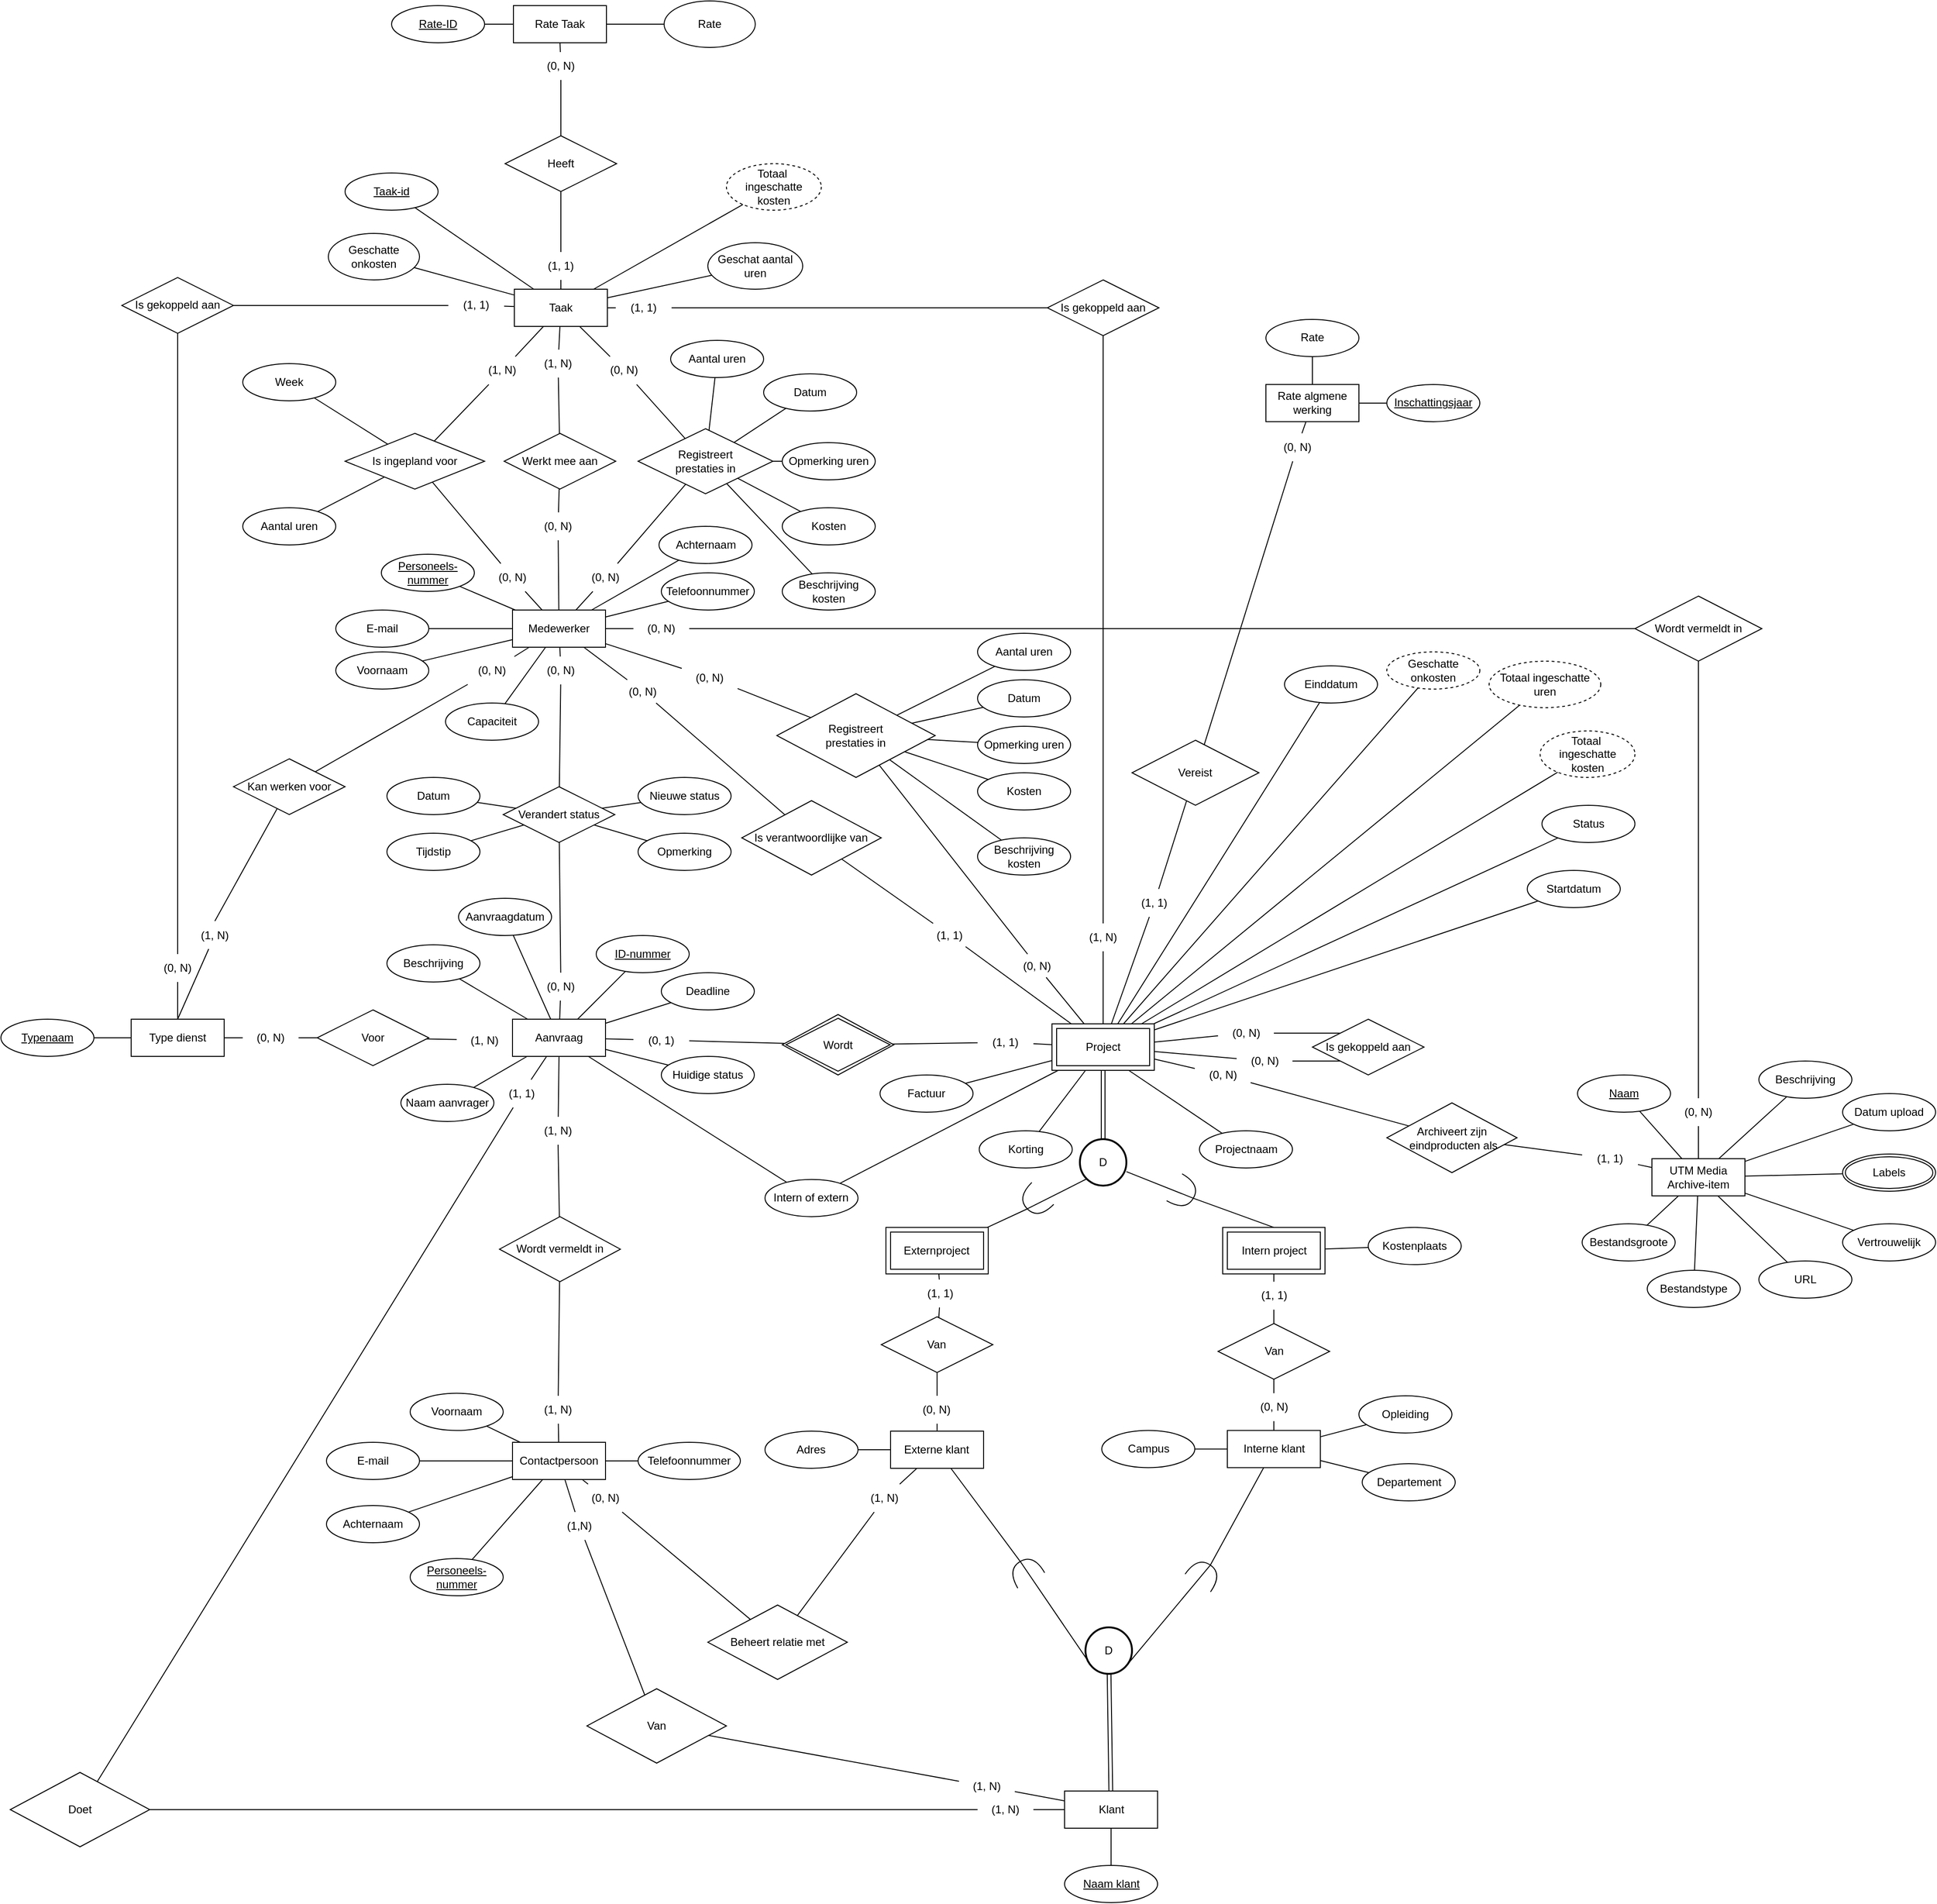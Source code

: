 <mxfile version="20.3.0" type="device"><diagram id="PZMp4iTtmO4UhCSRd6mY" name="Pagina-1"><mxGraphModel dx="2958" dy="2132" grid="1" gridSize="10" guides="1" tooltips="1" connect="1" arrows="1" fold="1" page="1" pageScale="1" pageWidth="827" pageHeight="1169" math="0" shadow="0"><root><mxCell id="0"/><mxCell id="1" parent="0"/><mxCell id="ci-TVYTHgGK8uOJNjub7-1" value="Aanvraag" style="whiteSpace=wrap;html=1;align=center;" parent="1" vertex="1"><mxGeometry x="150" y="110" width="100" height="40" as="geometry"/></mxCell><mxCell id="ci-TVYTHgGK8uOJNjub7-5" value="Deadline" style="ellipse;whiteSpace=wrap;html=1;align=center;" parent="1" vertex="1"><mxGeometry x="310" y="60" width="100" height="40" as="geometry"/></mxCell><mxCell id="ci-TVYTHgGK8uOJNjub7-8" value="Beschrijving" style="ellipse;whiteSpace=wrap;html=1;align=center;" parent="1" vertex="1"><mxGeometry x="15" y="30" width="100" height="40" as="geometry"/></mxCell><mxCell id="ci-TVYTHgGK8uOJNjub7-9" value="ID-nummer" style="ellipse;whiteSpace=wrap;html=1;align=center;fontStyle=4;" parent="1" vertex="1"><mxGeometry x="240" y="20" width="100" height="40" as="geometry"/></mxCell><mxCell id="ci-TVYTHgGK8uOJNjub7-11" value="Verandert status" style="shape=rhombus;perimeter=rhombusPerimeter;whiteSpace=wrap;html=1;align=center;" parent="1" vertex="1"><mxGeometry x="140" y="-140" width="120" height="60" as="geometry"/></mxCell><mxCell id="ci-TVYTHgGK8uOJNjub7-12" value="Opmerking" style="ellipse;whiteSpace=wrap;html=1;align=center;" parent="1" vertex="1"><mxGeometry x="285" y="-90" width="100" height="40" as="geometry"/></mxCell><mxCell id="ci-TVYTHgGK8uOJNjub7-13" value="Datum" style="ellipse;whiteSpace=wrap;html=1;align=center;" parent="1" vertex="1"><mxGeometry x="15" y="-150" width="100" height="40" as="geometry"/></mxCell><mxCell id="ci-TVYTHgGK8uOJNjub7-14" value="Tijdstip" style="ellipse;whiteSpace=wrap;html=1;align=center;" parent="1" vertex="1"><mxGeometry x="15" y="-90" width="100" height="40" as="geometry"/></mxCell><mxCell id="ci-TVYTHgGK8uOJNjub7-15" value="Huidige status" style="ellipse;whiteSpace=wrap;html=1;align=center;" parent="1" vertex="1"><mxGeometry x="310" y="150" width="100" height="40" as="geometry"/></mxCell><mxCell id="ci-TVYTHgGK8uOJNjub7-16" value="Medewerker" style="whiteSpace=wrap;html=1;align=center;" parent="1" vertex="1"><mxGeometry x="150" y="-330" width="100" height="40" as="geometry"/></mxCell><mxCell id="ci-TVYTHgGK8uOJNjub7-18" value="Project" style="shape=ext;margin=3;double=1;whiteSpace=wrap;html=1;align=center;" parent="1" vertex="1"><mxGeometry x="730" y="115" width="110" height="50" as="geometry"/></mxCell><mxCell id="ci-TVYTHgGK8uOJNjub7-19" value="Wordt" style="shape=rhombus;double=1;perimeter=rhombusPerimeter;whiteSpace=wrap;html=1;align=center;" parent="1" vertex="1"><mxGeometry x="440" y="105" width="120" height="65" as="geometry"/></mxCell><mxCell id="ci-TVYTHgGK8uOJNjub7-22" value="Startdatum&lt;span style=&quot;color: rgba(0, 0, 0, 0); font-family: monospace; font-size: 0px; text-align: start;&quot;&gt;%3CmxGraphModel%3E%3Croot%3E%3CmxCell%20id%3D%220%22%2F%3E%3CmxCell%20id%3D%221%22%20parent%3D%220%22%2F%3E%3CmxCell%20id%3D%222%22%20value%3D%22Naam%20klant%22%20style%3D%22ellipse%3BwhiteSpace%3Dwrap%3Bhtml%3D1%3Balign%3Dcenter%3B%22%20vertex%3D%221%22%20parent%3D%221%22%3E%3CmxGeometry%20x%3D%22770%22%20y%3D%2240%22%20width%3D%22100%22%20height%3D%2240%22%20as%3D%22geometry%22%2F%3E%3C%2FmxCell%3E%3C%2Froot%3E%3C%2FmxGraphModel%3E&lt;/span&gt;" style="ellipse;whiteSpace=wrap;html=1;align=center;" parent="1" vertex="1"><mxGeometry x="1241" y="-50" width="100" height="40" as="geometry"/></mxCell><mxCell id="ci-TVYTHgGK8uOJNjub7-23" value="Einddatum" style="ellipse;whiteSpace=wrap;html=1;align=center;" parent="1" vertex="1"><mxGeometry x="980" y="-270" width="100" height="40" as="geometry"/></mxCell><mxCell id="ci-TVYTHgGK8uOJNjub7-25" value="Korting" style="ellipse;whiteSpace=wrap;html=1;align=center;" parent="1" vertex="1"><mxGeometry x="651.77" y="230" width="100" height="40" as="geometry"/></mxCell><mxCell id="ci-TVYTHgGK8uOJNjub7-26" value="Is gekoppeld aan" style="shape=rhombus;perimeter=rhombusPerimeter;whiteSpace=wrap;html=1;align=center;" parent="1" vertex="1"><mxGeometry x="1010" y="110" width="120" height="60" as="geometry"/></mxCell><mxCell id="ci-TVYTHgGK8uOJNjub7-28" value="Is verantwoordlijke van" style="shape=rhombus;perimeter=rhombusPerimeter;whiteSpace=wrap;html=1;align=center;" parent="1" vertex="1"><mxGeometry x="396.46" y="-125" width="150" height="80" as="geometry"/></mxCell><mxCell id="ci-TVYTHgGK8uOJNjub7-29" value="Nieuwe status" style="ellipse;whiteSpace=wrap;html=1;align=center;" parent="1" vertex="1"><mxGeometry x="285" y="-150" width="100" height="40" as="geometry"/></mxCell><mxCell id="ci-TVYTHgGK8uOJNjub7-30" value="Wordt vermeldt in" style="shape=rhombus;perimeter=rhombusPerimeter;whiteSpace=wrap;html=1;align=center;" parent="1" vertex="1"><mxGeometry x="136" y="322.33" width="130" height="70" as="geometry"/></mxCell><mxCell id="ci-TVYTHgGK8uOJNjub7-33" value="D" style="strokeWidth=2;html=1;shape=mxgraph.flowchart.start_2;whiteSpace=wrap;" parent="1" vertex="1"><mxGeometry x="760" y="239" width="50" height="50" as="geometry"/></mxCell><mxCell id="ci-TVYTHgGK8uOJNjub7-35" value="" style="endArrow=none;html=1;rounded=0;startArrow=none;exitX=1;exitY=0.5;exitDx=0;exitDy=0;exitPerimeter=0;" parent="1" source="ci-TVYTHgGK8uOJNjub7-41" target="ci-TVYTHgGK8uOJNjub7-76" edge="1"><mxGeometry relative="1" as="geometry"><mxPoint x="688.097" y="316.087" as="sourcePoint"/><mxPoint x="636.946" y="341.24" as="targetPoint"/></mxGeometry></mxCell><mxCell id="ci-TVYTHgGK8uOJNjub7-37" value="" style="endArrow=none;html=1;rounded=0;exitX=1;exitY=0.5;exitDx=0;exitDy=0;exitPerimeter=0;startArrow=none;entryX=0.5;entryY=0;entryDx=0;entryDy=0;" parent="1" source="ci-TVYTHgGK8uOJNjub7-39" target="ci-TVYTHgGK8uOJNjub7-77" edge="1"><mxGeometry relative="1" as="geometry"><mxPoint x="794.073" y="541.25" as="sourcePoint"/><mxPoint x="950.445" y="344.58" as="targetPoint"/></mxGeometry></mxCell><mxCell id="ci-TVYTHgGK8uOJNjub7-39" value="" style="shape=requiredInterface;html=1;verticalLabelPosition=bottom;sketch=0;rotation=30;" parent="1" vertex="1"><mxGeometry x="860.0" y="280" width="23.54" height="33.33" as="geometry"/></mxCell><mxCell id="ci-TVYTHgGK8uOJNjub7-40" value="" style="endArrow=none;html=1;rounded=0;entryX=1;entryY=0.5;entryDx=0;entryDy=0;entryPerimeter=0;" parent="1" source="ci-TVYTHgGK8uOJNjub7-33" target="ci-TVYTHgGK8uOJNjub7-39" edge="1"><mxGeometry relative="1" as="geometry"><mxPoint x="846.29" y="289" as="sourcePoint"/><mxPoint x="800.74" y="421.25" as="targetPoint"/></mxGeometry></mxCell><mxCell id="ci-TVYTHgGK8uOJNjub7-41" value="" style="shape=requiredInterface;html=1;verticalLabelPosition=bottom;sketch=0;rotation=135;" parent="1" vertex="1"><mxGeometry x="700.0" y="289" width="23.54" height="33.33" as="geometry"/></mxCell><mxCell id="ci-TVYTHgGK8uOJNjub7-42" value="" style="endArrow=none;html=1;rounded=0;entryX=1;entryY=0.5;entryDx=0;entryDy=0;entryPerimeter=0;exitX=0.145;exitY=0.855;exitDx=0;exitDy=0;exitPerimeter=0;" parent="1" source="ci-TVYTHgGK8uOJNjub7-33" target="ci-TVYTHgGK8uOJNjub7-41" edge="1"><mxGeometry relative="1" as="geometry"><mxPoint x="760" y="280" as="sourcePoint"/><mxPoint x="670.533" y="324" as="targetPoint"/></mxGeometry></mxCell><mxCell id="ci-TVYTHgGK8uOJNjub7-50" value="Departement&lt;span style=&quot;color: rgba(0, 0, 0, 0); font-family: monospace; font-size: 0px; text-align: start;&quot;&gt;%3CmxGraphModel%3E%3Croot%3E%3CmxCell%20id%3D%220%22%2F%3E%3CmxCell%20id%3D%221%22%20parent%3D%220%22%2F%3E%3CmxCell%20id%3D%222%22%20value%3D%22UCLL%22%20style%3D%22ellipse%3BwhiteSpace%3Dwrap%3Bhtml%3D1%3Balign%3Dcenter%3B%22%20vertex%3D%221%22%20parent%3D%221%22%3E%3CmxGeometry%20x%3D%22430%22%20y%3D%22683.33%22%20width%3D%22100%22%20height%3D%2240%22%20as%3D%22geometry%22%2F%3E%3C%2FmxCell%3E%3C%2Froot%3E%3C%2FmxGraphModel%3E&lt;/span&gt;" style="ellipse;whiteSpace=wrap;html=1;align=center;" parent="1" vertex="1"><mxGeometry x="1063.54" y="588" width="100" height="40" as="geometry"/></mxCell><mxCell id="ci-TVYTHgGK8uOJNjub7-51" value="Opleiding" style="ellipse;whiteSpace=wrap;html=1;align=center;" parent="1" vertex="1"><mxGeometry x="1060" y="515" width="100" height="40" as="geometry"/></mxCell><mxCell id="ci-TVYTHgGK8uOJNjub7-52" value="Campus" style="ellipse;whiteSpace=wrap;html=1;align=center;" parent="1" vertex="1"><mxGeometry x="783.54" y="552.25" width="100" height="40" as="geometry"/></mxCell><mxCell id="ci-TVYTHgGK8uOJNjub7-53" value="Contactpersoon" style="whiteSpace=wrap;html=1;align=center;" parent="1" vertex="1"><mxGeometry x="150" y="565" width="100" height="40" as="geometry"/></mxCell><mxCell id="ci-TVYTHgGK8uOJNjub7-54" value="Naam aanvrager" style="ellipse;whiteSpace=wrap;html=1;align=center;" parent="1" vertex="1"><mxGeometry x="30" y="180" width="100" height="40" as="geometry"/></mxCell><mxCell id="ci-TVYTHgGK8uOJNjub7-60" value="Voornaam" style="ellipse;whiteSpace=wrap;html=1;align=center;" parent="1" vertex="1"><mxGeometry x="-40" y="-285" width="100" height="40" as="geometry"/></mxCell><mxCell id="ci-TVYTHgGK8uOJNjub7-61" value="Achternaam" style="ellipse;whiteSpace=wrap;html=1;align=center;" parent="1" vertex="1"><mxGeometry x="307.5" y="-420" width="100" height="40" as="geometry"/></mxCell><mxCell id="ci-TVYTHgGK8uOJNjub7-62" value="Van" style="shape=rhombus;perimeter=rhombusPerimeter;whiteSpace=wrap;html=1;align=center;" parent="1" vertex="1"><mxGeometry x="230" y="830" width="150" height="80" as="geometry"/></mxCell><mxCell id="ci-TVYTHgGK8uOJNjub7-65" value="" style="shape=link;html=1;rounded=0;" parent="1" source="ci-TVYTHgGK8uOJNjub7-33" target="ci-TVYTHgGK8uOJNjub7-18" edge="1"><mxGeometry relative="1" as="geometry"><mxPoint x="660" y="540" as="sourcePoint"/><mxPoint x="785" y="520" as="targetPoint"/></mxGeometry></mxCell><mxCell id="ci-TVYTHgGK8uOJNjub7-68" value="Beheert relatie met" style="shape=rhombus;perimeter=rhombusPerimeter;whiteSpace=wrap;html=1;align=center;" parent="1" vertex="1"><mxGeometry x="360" y="740" width="150" height="80" as="geometry"/></mxCell><mxCell id="ci-TVYTHgGK8uOJNjub7-69" value="Achternaam" style="ellipse;whiteSpace=wrap;html=1;align=center;" parent="1" vertex="1"><mxGeometry x="-50" y="633" width="100" height="40" as="geometry"/></mxCell><mxCell id="ci-TVYTHgGK8uOJNjub7-70" value="Voornaam" style="ellipse;whiteSpace=wrap;html=1;align=center;" parent="1" vertex="1"><mxGeometry x="40" y="512.25" width="100" height="40" as="geometry"/></mxCell><mxCell id="ci-TVYTHgGK8uOJNjub7-71" value="E-mail" style="ellipse;whiteSpace=wrap;html=1;align=center;" parent="1" vertex="1"><mxGeometry x="-50" y="565" width="100" height="40" as="geometry"/></mxCell><mxCell id="ci-TVYTHgGK8uOJNjub7-72" value="Telefoonnummer" style="ellipse;whiteSpace=wrap;html=1;align=center;" parent="1" vertex="1"><mxGeometry x="285" y="565" width="110" height="40" as="geometry"/></mxCell><mxCell id="ci-TVYTHgGK8uOJNjub7-76" value="Externproject&lt;span style=&quot;color: rgba(0, 0, 0, 0); font-family: monospace; font-size: 0px; text-align: start;&quot;&gt;%3CmxGraphModel%3E%3Croot%3E%3CmxCell%20id%3D%220%22%2F%3E%3CmxCell%20id%3D%221%22%20parent%3D%220%22%2F%3E%3CmxCell%20id%3D%222%22%20value%3D%22Project%22%20style%3D%22shape%3Dext%3Bmargin%3D3%3Bdouble%3D1%3BwhiteSpace%3Dwrap%3Bhtml%3D1%3Balign%3Dcenter%3B%22%20vertex%3D%221%22%20parent%3D%221%22%3E%3CmxGeometry%20x%3D%22730%22%20y%3D%22115%22%20width%3D%22110%22%20height%3D%2250%22%20as%3D%22geometry%22%2F%3E%3C%2FmxCell%3E%3C%2Froot%3E%3C%2FmxGraphModel%3E&lt;/span&gt;" style="shape=ext;margin=3;double=1;whiteSpace=wrap;html=1;align=center;" parent="1" vertex="1"><mxGeometry x="551.46" y="333.91" width="110" height="50" as="geometry"/></mxCell><mxCell id="ci-TVYTHgGK8uOJNjub7-77" value="Intern project&lt;span style=&quot;color: rgba(0, 0, 0, 0); font-family: monospace; font-size: 0px; text-align: start;&quot;&gt;%3CmxGraphModel%3E%3Croot%3E%3CmxCell%20id%3D%220%22%2F%3E%3CmxCell%20id%3D%221%22%20parent%3D%220%22%2F%3E%3CmxCell%20id%3D%222%22%20value%3D%22Project%22%20style%3D%22shape%3Dext%3Bmargin%3D3%3Bdouble%3D1%3BwhiteSpace%3Dwrap%3Bhtml%3D1%3Balign%3Dcenter%3B%22%20vertex%3D%221%22%20parent%3D%221%22%3E%3CmxGeometry%20x%3D%22730%22%20y%3D%22115%22%20width%3D%22110%22%20height%3D%2250%22%20as%3D%22geometry%22%2F%3E%3C%2FmxCell%3E%3C%2Froot%3E%3C%2FmxGraphModel%3E&lt;/span&gt;" style="shape=ext;margin=3;double=1;whiteSpace=wrap;html=1;align=center;" parent="1" vertex="1"><mxGeometry x="913.54" y="333.91" width="110" height="50" as="geometry"/></mxCell><mxCell id="ci-TVYTHgGK8uOJNjub7-82" value="Van" style="shape=rhombus;perimeter=rhombusPerimeter;whiteSpace=wrap;html=1;align=center;" parent="1" vertex="1"><mxGeometry x="546.46" y="430" width="120" height="60" as="geometry"/></mxCell><mxCell id="ci-TVYTHgGK8uOJNjub7-83" value="Van" style="shape=rhombus;perimeter=rhombusPerimeter;whiteSpace=wrap;html=1;align=center;" parent="1" vertex="1"><mxGeometry x="908.54" y="437.25" width="120" height="60" as="geometry"/></mxCell><mxCell id="ci-TVYTHgGK8uOJNjub7-84" value="Externe klant" style="whiteSpace=wrap;html=1;align=center;" parent="1" vertex="1"><mxGeometry x="556.46" y="553" width="100" height="40" as="geometry"/></mxCell><mxCell id="ci-TVYTHgGK8uOJNjub7-85" value="Interne klant" style="whiteSpace=wrap;html=1;align=center;" parent="1" vertex="1"><mxGeometry x="918.54" y="552.25" width="100" height="40" as="geometry"/></mxCell><mxCell id="ci-TVYTHgGK8uOJNjub7-89" value="" style="endArrow=none;html=1;rounded=0;" parent="1" source="ci-TVYTHgGK8uOJNjub7-54" target="ci-TVYTHgGK8uOJNjub7-1" edge="1"><mxGeometry relative="1" as="geometry"><mxPoint x="126.588" y="194.534" as="sourcePoint"/><mxPoint x="179.333" y="160" as="targetPoint"/></mxGeometry></mxCell><mxCell id="ci-TVYTHgGK8uOJNjub7-90" value="" style="endArrow=none;html=1;rounded=0;startArrow=none;" parent="1" source="DmAohQ-vIuEcFeNhCeQd-37" target="ci-TVYTHgGK8uOJNjub7-1" edge="1"><mxGeometry relative="1" as="geometry"><mxPoint x="88.597" y="92.714" as="sourcePoint"/><mxPoint x="160" y="143.947" as="targetPoint"/></mxGeometry></mxCell><mxCell id="ci-TVYTHgGK8uOJNjub7-91" value="" style="endArrow=none;html=1;rounded=0;" parent="1" source="ci-TVYTHgGK8uOJNjub7-8" target="ci-TVYTHgGK8uOJNjub7-1" edge="1"><mxGeometry relative="1" as="geometry"><mxPoint x="107.384" y="103.281" as="sourcePoint"/><mxPoint x="160" y="122.143" as="targetPoint"/></mxGeometry></mxCell><mxCell id="ci-TVYTHgGK8uOJNjub7-92" value="" style="endArrow=none;html=1;rounded=0;" parent="1" source="ci-TVYTHgGK8uOJNjub7-9" target="ci-TVYTHgGK8uOJNjub7-1" edge="1"><mxGeometry relative="1" as="geometry"><mxPoint x="161.452" y="59.468" as="sourcePoint"/><mxPoint x="198" y="120" as="targetPoint"/></mxGeometry></mxCell><mxCell id="ci-TVYTHgGK8uOJNjub7-93" value="" style="endArrow=none;html=1;rounded=0;" parent="1" source="ci-TVYTHgGK8uOJNjub7-5" target="ci-TVYTHgGK8uOJNjub7-1" edge="1"><mxGeometry relative="1" as="geometry"><mxPoint x="247.472" y="69.362" as="sourcePoint"/><mxPoint x="208" y="130" as="targetPoint"/></mxGeometry></mxCell><mxCell id="ci-TVYTHgGK8uOJNjub7-94" value="" style="endArrow=none;html=1;rounded=0;" parent="1" source="ci-TVYTHgGK8uOJNjub7-15" target="ci-TVYTHgGK8uOJNjub7-1" edge="1"><mxGeometry relative="1" as="geometry"><mxPoint x="333.584" y="93.705" as="sourcePoint"/><mxPoint x="260" y="121.25" as="targetPoint"/></mxGeometry></mxCell><mxCell id="ci-TVYTHgGK8uOJNjub7-96" value="" style="endArrow=none;html=1;rounded=0;startArrow=none;" parent="1" source="DmAohQ-vIuEcFeNhCeQd-21" target="ci-TVYTHgGK8uOJNjub7-1" edge="1"><mxGeometry relative="1" as="geometry"><mxPoint x="256.965" y="201.382" as="sourcePoint"/><mxPoint x="225.294" y="160" as="targetPoint"/></mxGeometry></mxCell><mxCell id="ci-TVYTHgGK8uOJNjub7-97" value="" style="endArrow=none;html=1;rounded=0;startArrow=none;" parent="1" source="DmAohQ-vIuEcFeNhCeQd-22" target="ci-TVYTHgGK8uOJNjub7-16" edge="1"><mxGeometry relative="1" as="geometry"><mxPoint x="201.395" y="320.698" as="sourcePoint"/><mxPoint x="201" y="390" as="targetPoint"/></mxGeometry></mxCell><mxCell id="ci-TVYTHgGK8uOJNjub7-98" value="" style="endArrow=none;html=1;rounded=0;" parent="1" source="ci-TVYTHgGK8uOJNjub7-16" target="ci-TVYTHgGK8uOJNjub7-60" edge="1"><mxGeometry relative="1" as="geometry"><mxPoint x="211.395" y="240.698" as="sourcePoint"/><mxPoint x="219.048" y="80" as="targetPoint"/></mxGeometry></mxCell><mxCell id="ci-TVYTHgGK8uOJNjub7-99" value="" style="endArrow=none;html=1;rounded=0;" parent="1" source="ci-TVYTHgGK8uOJNjub7-16" target="ci-TVYTHgGK8uOJNjub7-61" edge="1"><mxGeometry relative="1" as="geometry"><mxPoint x="160" y="-309.211" as="sourcePoint"/><mxPoint x="20" y="-335" as="targetPoint"/></mxGeometry></mxCell><mxCell id="ci-TVYTHgGK8uOJNjub7-100" value="" style="endArrow=none;html=1;rounded=0;startArrow=none;" parent="1" source="DmAohQ-vIuEcFeNhCeQd-40" target="ci-TVYTHgGK8uOJNjub7-28" edge="1"><mxGeometry relative="1" as="geometry"><mxPoint x="160" y="-226.667" as="sourcePoint"/><mxPoint x="128.411" y="-237.196" as="targetPoint"/></mxGeometry></mxCell><mxCell id="ci-TVYTHgGK8uOJNjub7-101" value="" style="endArrow=none;html=1;rounded=0;startArrow=none;" parent="1" source="DmAohQ-vIuEcFeNhCeQd-41" target="ci-TVYTHgGK8uOJNjub7-28" edge="1"><mxGeometry relative="1" as="geometry"><mxPoint x="170" y="-216.667" as="sourcePoint"/><mxPoint x="482.738" y="-87.46" as="targetPoint"/></mxGeometry></mxCell><mxCell id="ci-TVYTHgGK8uOJNjub7-102" value="" style="endArrow=none;html=1;rounded=0;startArrow=none;" parent="1" source="DmAohQ-vIuEcFeNhCeQd-39" target="ci-TVYTHgGK8uOJNjub7-18" edge="1"><mxGeometry relative="1" as="geometry"><mxPoint x="500" y="140" as="sourcePoint"/><mxPoint x="260" y="140.41" as="targetPoint"/></mxGeometry></mxCell><mxCell id="ci-TVYTHgGK8uOJNjub7-103" value="" style="endArrow=none;html=1;rounded=0;" parent="1" source="ci-TVYTHgGK8uOJNjub7-18" target="ci-TVYTHgGK8uOJNjub7-23" edge="1"><mxGeometry relative="1" as="geometry"><mxPoint x="465.894" y="152.016" as="sourcePoint"/><mxPoint x="270" y="150.41" as="targetPoint"/></mxGeometry></mxCell><mxCell id="ci-TVYTHgGK8uOJNjub7-104" value="" style="endArrow=none;html=1;rounded=0;" parent="1" source="ci-TVYTHgGK8uOJNjub7-22" target="ci-TVYTHgGK8uOJNjub7-18" edge="1"><mxGeometry relative="1" as="geometry"><mxPoint x="794.617" y="125" as="sourcePoint"/><mxPoint x="793.775" y="70.0" as="targetPoint"/></mxGeometry></mxCell><mxCell id="ci-TVYTHgGK8uOJNjub7-106" value="" style="endArrow=none;html=1;rounded=0;" parent="1" source="ci-TVYTHgGK8uOJNjub7-18" target="ci-TVYTHgGK8uOJNjub7-25" edge="1"><mxGeometry relative="1" as="geometry"><mxPoint x="740.0" y="166.516" as="sourcePoint"/><mxPoint x="685.038" y="183.02" as="targetPoint"/></mxGeometry></mxCell><mxCell id="ci-TVYTHgGK8uOJNjub7-107" value="" style="endArrow=none;html=1;rounded=0;startArrow=none;exitX=0.75;exitY=1;exitDx=0;exitDy=0;" parent="1" source="ci-TVYTHgGK8uOJNjub7-18" target="sPVsfV_m8mQhDwN658Kv-3" edge="1"><mxGeometry relative="1" as="geometry"><mxPoint x="830" y="200" as="sourcePoint"/><mxPoint x="908.324" y="232.335" as="targetPoint"/></mxGeometry></mxCell><mxCell id="ci-TVYTHgGK8uOJNjub7-108" value="" style="endArrow=none;html=1;rounded=0;entryX=0;entryY=0;entryDx=0;entryDy=0;startArrow=none;" parent="1" source="DmAohQ-vIuEcFeNhCeQd-51" target="ci-TVYTHgGK8uOJNjub7-26" edge="1"><mxGeometry relative="1" as="geometry"><mxPoint x="828.946" y="175" as="sourcePoint"/><mxPoint x="879.743" y="212.411" as="targetPoint"/></mxGeometry></mxCell><mxCell id="ci-TVYTHgGK8uOJNjub7-109" value="" style="endArrow=none;html=1;rounded=0;entryX=0;entryY=1;entryDx=0;entryDy=0;startArrow=none;" parent="1" source="DmAohQ-vIuEcFeNhCeQd-52" target="ci-TVYTHgGK8uOJNjub7-26" edge="1"><mxGeometry relative="1" as="geometry"><mxPoint x="850.0" y="145.976" as="sourcePoint"/><mxPoint x="1000.0" y="135" as="targetPoint"/></mxGeometry></mxCell><mxCell id="ci-TVYTHgGK8uOJNjub7-110" value="" style="endArrow=none;html=1;rounded=0;" parent="1" source="ci-TVYTHgGK8uOJNjub7-13" target="ci-TVYTHgGK8uOJNjub7-11" edge="1"><mxGeometry relative="1" as="geometry"><mxPoint x="860.0" y="155.976" as="sourcePoint"/><mxPoint x="1010.0" y="145" as="targetPoint"/></mxGeometry></mxCell><mxCell id="ci-TVYTHgGK8uOJNjub7-111" value="" style="endArrow=none;html=1;rounded=0;" parent="1" source="ci-TVYTHgGK8uOJNjub7-11" target="ci-TVYTHgGK8uOJNjub7-29" edge="1"><mxGeometry relative="1" as="geometry"><mxPoint x="121.944" y="-113.115" as="sourcePoint"/><mxPoint x="163.714" y="-106.857" as="targetPoint"/></mxGeometry></mxCell><mxCell id="ci-TVYTHgGK8uOJNjub7-112" value="" style="endArrow=none;html=1;rounded=0;" parent="1" source="ci-TVYTHgGK8uOJNjub7-11" target="ci-TVYTHgGK8uOJNjub7-12" edge="1"><mxGeometry relative="1" as="geometry"><mxPoint x="256.323" y="-106.839" as="sourcePoint"/><mxPoint x="298.15" y="-113.014" as="targetPoint"/></mxGeometry></mxCell><mxCell id="ci-TVYTHgGK8uOJNjub7-113" value="" style="endArrow=none;html=1;rounded=0;" parent="1" source="ci-TVYTHgGK8uOJNjub7-14" target="ci-TVYTHgGK8uOJNjub7-11" edge="1"><mxGeometry relative="1" as="geometry"><mxPoint x="244.439" y="-87.22" as="sourcePoint"/><mxPoint x="308.223" y="-63.55" as="targetPoint"/></mxGeometry></mxCell><mxCell id="ci-TVYTHgGK8uOJNjub7-115" value="" style="endArrow=none;html=1;rounded=0;startArrow=none;" parent="1" source="DmAohQ-vIuEcFeNhCeQd-9" target="ci-TVYTHgGK8uOJNjub7-82" edge="1"><mxGeometry relative="1" as="geometry"><mxPoint x="250.899" y="-63.31" as="sourcePoint"/><mxPoint x="314.683" y="-39.64" as="targetPoint"/></mxGeometry></mxCell><mxCell id="ci-TVYTHgGK8uOJNjub7-116" value="" style="endArrow=none;html=1;rounded=0;startArrow=none;" parent="1" source="DmAohQ-vIuEcFeNhCeQd-7" target="ci-TVYTHgGK8uOJNjub7-84" edge="1"><mxGeometry relative="1" as="geometry"><mxPoint x="621.46" y="463.91" as="sourcePoint"/><mxPoint x="631.46" y="443.91" as="targetPoint"/></mxGeometry></mxCell><mxCell id="ci-TVYTHgGK8uOJNjub7-118" value="" style="endArrow=none;html=1;rounded=0;startArrow=none;" parent="1" source="DmAohQ-vIuEcFeNhCeQd-10" target="ci-TVYTHgGK8uOJNjub7-83" edge="1"><mxGeometry relative="1" as="geometry"><mxPoint x="708.54" y="417.25" as="sourcePoint"/><mxPoint x="708.54" y="467.25" as="targetPoint"/></mxGeometry></mxCell><mxCell id="ci-TVYTHgGK8uOJNjub7-120" value="" style="endArrow=none;html=1;rounded=0;" parent="1" source="ci-TVYTHgGK8uOJNjub7-85" target="ci-TVYTHgGK8uOJNjub7-52" edge="1"><mxGeometry relative="1" as="geometry"><mxPoint x="671.46" y="441.91" as="sourcePoint"/><mxPoint x="671.46" y="491.91" as="targetPoint"/></mxGeometry></mxCell><mxCell id="ci-TVYTHgGK8uOJNjub7-122" value="" style="endArrow=none;html=1;rounded=0;" parent="1" source="ci-TVYTHgGK8uOJNjub7-50" target="ci-TVYTHgGK8uOJNjub7-85" edge="1"><mxGeometry relative="1" as="geometry"><mxPoint x="691.46" y="461.91" as="sourcePoint"/><mxPoint x="691.46" y="511.91" as="targetPoint"/></mxGeometry></mxCell><mxCell id="ci-TVYTHgGK8uOJNjub7-123" value="" style="endArrow=none;html=1;rounded=0;" parent="1" source="ci-TVYTHgGK8uOJNjub7-85" target="ci-TVYTHgGK8uOJNjub7-51" edge="1"><mxGeometry relative="1" as="geometry"><mxPoint x="701.46" y="471.91" as="sourcePoint"/><mxPoint x="701.46" y="521.91" as="targetPoint"/></mxGeometry></mxCell><mxCell id="ci-TVYTHgGK8uOJNjub7-127" value="" style="endArrow=none;html=1;rounded=0;startArrow=none;" parent="1" source="DmAohQ-vIuEcFeNhCeQd-8" target="ci-TVYTHgGK8uOJNjub7-85" edge="1"><mxGeometry relative="1" as="geometry"><mxPoint x="798.54" y="507.25" as="sourcePoint"/><mxPoint x="798.54" y="557.25" as="targetPoint"/></mxGeometry></mxCell><mxCell id="ci-TVYTHgGK8uOJNjub7-130" value="D" style="strokeWidth=2;html=1;shape=mxgraph.flowchart.start_2;whiteSpace=wrap;" parent="1" vertex="1"><mxGeometry x="766.03" y="764" width="50" height="50" as="geometry"/></mxCell><mxCell id="ci-TVYTHgGK8uOJNjub7-131" value="" style="endArrow=none;html=1;rounded=0;startArrow=none;exitX=1;exitY=0.5;exitDx=0;exitDy=0;exitPerimeter=0;" parent="1" source="ci-TVYTHgGK8uOJNjub7-135" target="ci-TVYTHgGK8uOJNjub7-84" edge="1"><mxGeometry relative="1" as="geometry"><mxPoint x="694.127" y="841.087" as="sourcePoint"/><mxPoint x="666.465" y="858.91" as="targetPoint"/></mxGeometry></mxCell><mxCell id="ci-TVYTHgGK8uOJNjub7-132" value="" style="endArrow=none;html=1;rounded=0;exitX=1;exitY=0.5;exitDx=0;exitDy=0;exitPerimeter=0;startArrow=none;" parent="1" source="ci-TVYTHgGK8uOJNjub7-133" target="ci-TVYTHgGK8uOJNjub7-85" edge="1"><mxGeometry relative="1" as="geometry"><mxPoint x="800.103" y="1066.25" as="sourcePoint"/><mxPoint x="950" y="850" as="targetPoint"/></mxGeometry></mxCell><mxCell id="ci-TVYTHgGK8uOJNjub7-133" value="" style="shape=requiredInterface;html=1;verticalLabelPosition=bottom;sketch=0;rotation=-55;" parent="1" vertex="1"><mxGeometry x="881.77" y="690" width="23.54" height="33.33" as="geometry"/></mxCell><mxCell id="ci-TVYTHgGK8uOJNjub7-134" value="" style="endArrow=none;html=1;rounded=0;entryX=1;entryY=0.5;entryDx=0;entryDy=0;entryPerimeter=0;exitX=0.855;exitY=0.855;exitDx=0;exitDy=0;exitPerimeter=0;" parent="1" source="ci-TVYTHgGK8uOJNjub7-130" target="ci-TVYTHgGK8uOJNjub7-133" edge="1"><mxGeometry relative="1" as="geometry"><mxPoint x="890" y="810" as="sourcePoint"/><mxPoint x="806.77" y="946.25" as="targetPoint"/></mxGeometry></mxCell><mxCell id="ci-TVYTHgGK8uOJNjub7-135" value="" style="shape=requiredInterface;html=1;verticalLabelPosition=bottom;sketch=0;rotation=-120;" parent="1" vertex="1"><mxGeometry x="690.0" y="686.67" width="23.54" height="33.33" as="geometry"/></mxCell><mxCell id="ci-TVYTHgGK8uOJNjub7-136" value="" style="endArrow=none;html=1;rounded=0;entryX=1;entryY=0.5;entryDx=0;entryDy=0;entryPerimeter=0;exitX=0.145;exitY=0.855;exitDx=0;exitDy=0;exitPerimeter=0;" parent="1" source="ci-TVYTHgGK8uOJNjub7-130" target="ci-TVYTHgGK8uOJNjub7-135" edge="1"><mxGeometry relative="1" as="geometry"><mxPoint x="766.03" y="805" as="sourcePoint"/><mxPoint x="676.563" y="849" as="targetPoint"/></mxGeometry></mxCell><mxCell id="ci-TVYTHgGK8uOJNjub7-137" value="" style="shape=link;html=1;rounded=0;" parent="1" source="ci-TVYTHgGK8uOJNjub7-130" target="ci-TVYTHgGK8uOJNjub7-139" edge="1"><mxGeometry relative="1" as="geometry"><mxPoint x="666.03" y="1065" as="sourcePoint"/><mxPoint x="791" y="920" as="targetPoint"/></mxGeometry></mxCell><mxCell id="ci-TVYTHgGK8uOJNjub7-139" value="Klant" style="whiteSpace=wrap;html=1;align=center;" parent="1" vertex="1"><mxGeometry x="743.54" y="940" width="100" height="40" as="geometry"/></mxCell><mxCell id="ci-TVYTHgGK8uOJNjub7-141" value="" style="endArrow=none;html=1;rounded=0;" parent="1" source="ci-TVYTHgGK8uOJNjub7-139" edge="1"><mxGeometry relative="1" as="geometry"><mxPoint x="783.28" y="816.75" as="sourcePoint"/><mxPoint x="793.54" y="1020" as="targetPoint"/></mxGeometry></mxCell><mxCell id="ci-TVYTHgGK8uOJNjub7-143" value="" style="endArrow=none;html=1;rounded=0;" parent="1" source="ci-TVYTHgGK8uOJNjub7-70" target="ci-TVYTHgGK8uOJNjub7-53" edge="1"><mxGeometry relative="1" as="geometry"><mxPoint x="793.28" y="826.75" as="sourcePoint"/><mxPoint x="715.885" y="713.142" as="targetPoint"/></mxGeometry></mxCell><mxCell id="ci-TVYTHgGK8uOJNjub7-144" value="" style="endArrow=none;html=1;rounded=0;" parent="1" source="ci-TVYTHgGK8uOJNjub7-69" target="ci-TVYTHgGK8uOJNjub7-53" edge="1"><mxGeometry relative="1" as="geometry"><mxPoint x="126.777" y="563.55" as="sourcePoint"/><mxPoint x="160" y="576.25" as="targetPoint"/></mxGeometry></mxCell><mxCell id="ci-TVYTHgGK8uOJNjub7-145" value="" style="endArrow=none;html=1;rounded=0;" parent="1" source="ci-TVYTHgGK8uOJNjub7-72" target="ci-TVYTHgGK8uOJNjub7-53" edge="1"><mxGeometry relative="1" as="geometry"><mxPoint x="126.777" y="626.45" as="sourcePoint"/><mxPoint x="160" y="613.75" as="targetPoint"/></mxGeometry></mxCell><mxCell id="ci-TVYTHgGK8uOJNjub7-146" value="" style="endArrow=none;html=1;rounded=0;" parent="1" source="ci-TVYTHgGK8uOJNjub7-71" target="ci-TVYTHgGK8uOJNjub7-53" edge="1"><mxGeometry relative="1" as="geometry"><mxPoint x="286.524" y="564.291" as="sourcePoint"/><mxPoint x="260" y="575.435" as="targetPoint"/></mxGeometry></mxCell><mxCell id="ci-TVYTHgGK8uOJNjub7-147" value="" style="endArrow=none;html=1;rounded=0;startArrow=none;" parent="1" source="DmAohQ-vIuEcFeNhCeQd-12" target="ci-TVYTHgGK8uOJNjub7-53" edge="1"><mxGeometry relative="1" as="geometry"><mxPoint x="284.376" y="625.966" as="sourcePoint"/><mxPoint x="258.889" y="615" as="targetPoint"/></mxGeometry></mxCell><mxCell id="ci-TVYTHgGK8uOJNjub7-148" value="" style="endArrow=none;html=1;rounded=0;startArrow=none;" parent="1" source="DmAohQ-vIuEcFeNhCeQd-11" target="ci-TVYTHgGK8uOJNjub7-84" edge="1"><mxGeometry relative="1" as="geometry"><mxPoint x="455.732" y="739.055" as="sourcePoint"/><mxPoint x="244.116" y="615" as="targetPoint"/></mxGeometry></mxCell><mxCell id="ci-TVYTHgGK8uOJNjub7-149" value="" style="endArrow=none;html=1;rounded=0;startArrow=none;" parent="1" source="DmAohQ-vIuEcFeNhCeQd-13" target="ci-TVYTHgGK8uOJNjub7-53" edge="1"><mxGeometry relative="1" as="geometry"><mxPoint x="511.98" y="730.944" as="sourcePoint"/><mxPoint x="602.336" y="603" as="targetPoint"/></mxGeometry></mxCell><mxCell id="ci-TVYTHgGK8uOJNjub7-150" value="" style="endArrow=none;html=1;rounded=0;startArrow=none;" parent="1" source="DmAohQ-vIuEcFeNhCeQd-14" target="ci-TVYTHgGK8uOJNjub7-139" edge="1"><mxGeometry relative="1" as="geometry"><mxPoint x="473.771" y="951.322" as="sourcePoint"/><mxPoint x="224.805" y="615" as="targetPoint"/></mxGeometry></mxCell><mxCell id="ci-TVYTHgGK8uOJNjub7-151" value="" style="endArrow=none;html=1;rounded=0;exitX=0.5;exitY=1;exitDx=0;exitDy=0;startArrow=none;" parent="1" source="DmAohQ-vIuEcFeNhCeQd-19" target="ci-TVYTHgGK8uOJNjub7-30" edge="1"><mxGeometry relative="1" as="geometry"><mxPoint x="60" y="595" as="sourcePoint"/><mxPoint x="160" y="595" as="targetPoint"/></mxGeometry></mxCell><mxCell id="ci-TVYTHgGK8uOJNjub7-152" value="" style="endArrow=none;html=1;rounded=0;startArrow=none;" parent="1" source="DmAohQ-vIuEcFeNhCeQd-20" target="ci-TVYTHgGK8uOJNjub7-53" edge="1"><mxGeometry relative="1" as="geometry"><mxPoint x="70" y="605" as="sourcePoint"/><mxPoint x="170" y="605" as="targetPoint"/></mxGeometry></mxCell><mxCell id="ci-TVYTHgGK8uOJNjub7-153" value="Type dienst" style="whiteSpace=wrap;html=1;align=center;" parent="1" vertex="1"><mxGeometry x="-260" y="110" width="100" height="40" as="geometry"/></mxCell><mxCell id="ci-TVYTHgGK8uOJNjub7-157" value="Geschat aantal&lt;br&gt;uren" style="ellipse;whiteSpace=wrap;html=1;align=center;" parent="1" vertex="1"><mxGeometry x="360" y="-725" width="102" height="50" as="geometry"/></mxCell><mxCell id="ci-TVYTHgGK8uOJNjub7-158" value="Geschatte onkosten" style="ellipse;whiteSpace=wrap;html=1;align=center;" parent="1" vertex="1"><mxGeometry x="-48" y="-735" width="98" height="50" as="geometry"/></mxCell><mxCell id="ci-TVYTHgGK8uOJNjub7-161" value="" style="endArrow=none;html=1;rounded=0;startArrow=none;" parent="1" source="DmAohQ-vIuEcFeNhCeQd-26" target="8npfPSl5JN5-iy6Oqun4-5" edge="1"><mxGeometry relative="1" as="geometry"><mxPoint x="-145" y="-655" as="sourcePoint"/><mxPoint x="152" y="-655" as="targetPoint"/></mxGeometry></mxCell><mxCell id="ci-TVYTHgGK8uOJNjub7-162" value="" style="endArrow=none;html=1;rounded=0;" parent="1" source="ci-TVYTHgGK8uOJNjub7-158" target="8npfPSl5JN5-iy6Oqun4-5" edge="1"><mxGeometry relative="1" as="geometry"><mxPoint x="-135.0" y="-645" as="sourcePoint"/><mxPoint x="183.75" y="-675" as="targetPoint"/></mxGeometry></mxCell><mxCell id="ci-TVYTHgGK8uOJNjub7-163" value="" style="endArrow=none;html=1;rounded=0;" parent="1" source="ci-TVYTHgGK8uOJNjub7-157" target="8npfPSl5JN5-iy6Oqun4-5" edge="1"><mxGeometry relative="1" as="geometry"><mxPoint x="155.616" y="-701.282" as="sourcePoint"/><mxPoint x="221.75" y="-675" as="targetPoint"/></mxGeometry></mxCell><mxCell id="ci-TVYTHgGK8uOJNjub7-164" value="" style="endArrow=none;html=1;rounded=0;startArrow=none;" parent="1" source="DmAohQ-vIuEcFeNhCeQd-27" target="8npfPSl5JN5-iy6Oqun4-5" edge="1"><mxGeometry relative="1" as="geometry"><mxPoint x="718.54" y="-655" as="sourcePoint"/><mxPoint x="252" y="-655" as="targetPoint"/></mxGeometry></mxCell><mxCell id="ci-TVYTHgGK8uOJNjub7-165" value="" style="endArrow=none;html=1;rounded=0;startArrow=none;" parent="1" source="DmAohQ-vIuEcFeNhCeQd-25" target="ci-TVYTHgGK8uOJNjub7-153" edge="1"><mxGeometry relative="1" as="geometry"><mxPoint x="-210" y="-620" as="sourcePoint"/><mxPoint x="215.6" y="-640" as="targetPoint"/></mxGeometry></mxCell><mxCell id="ci-TVYTHgGK8uOJNjub7-166" value="" style="endArrow=none;html=1;rounded=0;startArrow=none;" parent="1" source="DmAohQ-vIuEcFeNhCeQd-28" target="ci-TVYTHgGK8uOJNjub7-18" edge="1"><mxGeometry relative="1" as="geometry"><mxPoint x="783.604" y="-620.035" as="sourcePoint"/><mxPoint x="260" y="-645" as="targetPoint"/></mxGeometry></mxCell><mxCell id="ci-TVYTHgGK8uOJNjub7-167" value="Voor" style="shape=rhombus;perimeter=rhombusPerimeter;whiteSpace=wrap;html=1;align=center;" parent="1" vertex="1"><mxGeometry x="-60" y="100" width="120" height="60" as="geometry"/></mxCell><mxCell id="ci-TVYTHgGK8uOJNjub7-168" value="" style="endArrow=none;html=1;rounded=0;startArrow=none;" parent="1" source="DmAohQ-vIuEcFeNhCeQd-17" target="ci-TVYTHgGK8uOJNjub7-167" edge="1"><mxGeometry relative="1" as="geometry"><mxPoint x="-200" y="-610" as="sourcePoint"/><mxPoint x="-200" y="120" as="targetPoint"/></mxGeometry></mxCell><mxCell id="ci-TVYTHgGK8uOJNjub7-169" value="" style="endArrow=none;html=1;rounded=0;startArrow=none;" parent="1" source="DmAohQ-vIuEcFeNhCeQd-18" target="ci-TVYTHgGK8uOJNjub7-153" edge="1"><mxGeometry relative="1" as="geometry"><mxPoint x="160.0" y="140" as="sourcePoint"/><mxPoint x="70.0" y="140" as="targetPoint"/></mxGeometry></mxCell><mxCell id="ci-TVYTHgGK8uOJNjub7-170" value="" style="endArrow=none;html=1;rounded=0;" parent="1" source="ci-TVYTHgGK8uOJNjub7-153" target="ci-TVYTHgGK8uOJNjub7-271" edge="1"><mxGeometry relative="1" as="geometry"><mxPoint x="-50" y="140" as="sourcePoint"/><mxPoint x="-290" y="130" as="targetPoint"/></mxGeometry></mxCell><mxCell id="ci-TVYTHgGK8uOJNjub7-173" value="Vereist" style="shape=rhombus;perimeter=rhombusPerimeter;whiteSpace=wrap;html=1;align=center;" parent="1" vertex="1"><mxGeometry x="816.03" y="-190" width="136.46" height="70" as="geometry"/></mxCell><mxCell id="ci-TVYTHgGK8uOJNjub7-174" value="Rate algmene werking" style="whiteSpace=wrap;html=1;align=center;" parent="1" vertex="1"><mxGeometry x="960" y="-572.56" width="100" height="40" as="geometry"/></mxCell><mxCell id="ci-TVYTHgGK8uOJNjub7-176" value="Totaal&amp;nbsp; ingeschatte kosten" style="ellipse;whiteSpace=wrap;html=1;align=center;dashed=1;" parent="1" vertex="1"><mxGeometry x="380" y="-810" width="102" height="50" as="geometry"/></mxCell><mxCell id="ci-TVYTHgGK8uOJNjub7-177" value="Doet" style="shape=rhombus;perimeter=rhombusPerimeter;whiteSpace=wrap;html=1;align=center;" parent="1" vertex="1"><mxGeometry x="-390" y="920" width="150" height="80" as="geometry"/></mxCell><mxCell id="ci-TVYTHgGK8uOJNjub7-178" value="" style="endArrow=none;html=1;rounded=0;startArrow=none;" parent="1" source="DmAohQ-vIuEcFeNhCeQd-15" target="ci-TVYTHgGK8uOJNjub7-139" edge="1"><mxGeometry relative="1" as="geometry"><mxPoint x="285" y="970.0" as="sourcePoint"/><mxPoint x="753.54" y="970.0" as="targetPoint"/></mxGeometry></mxCell><mxCell id="ci-TVYTHgGK8uOJNjub7-179" value="" style="endArrow=none;html=1;rounded=0;startArrow=none;" parent="1" source="DmAohQ-vIuEcFeNhCeQd-16" target="ci-TVYTHgGK8uOJNjub7-177" edge="1"><mxGeometry relative="1" as="geometry"><mxPoint x="-449.337" y="1065.02" as="sourcePoint"/><mxPoint x="753.54" y="973.792" as="targetPoint"/></mxGeometry></mxCell><mxCell id="ci-TVYTHgGK8uOJNjub7-182" value="Rate" style="ellipse;whiteSpace=wrap;html=1;align=center;" parent="1" vertex="1"><mxGeometry x="960" y="-642.56" width="100" height="40" as="geometry"/></mxCell><mxCell id="ci-TVYTHgGK8uOJNjub7-185" value="" style="endArrow=none;html=1;rounded=0;" parent="1" source="ci-TVYTHgGK8uOJNjub7-174" target="ci-TVYTHgGK8uOJNjub7-182" edge="1"><mxGeometry relative="1" as="geometry"><mxPoint x="595.0" y="-470.12" as="sourcePoint"/><mxPoint x="755.0" y="-470.12" as="targetPoint"/></mxGeometry></mxCell><mxCell id="ci-TVYTHgGK8uOJNjub7-186" value="" style="endArrow=none;html=1;rounded=0;startArrow=none;" parent="1" source="DmAohQ-vIuEcFeNhCeQd-47" target="ci-TVYTHgGK8uOJNjub7-173" edge="1"><mxGeometry relative="1" as="geometry"><mxPoint x="1020.0" y="-562.56" as="sourcePoint"/><mxPoint x="1011.528" y="-332.436" as="targetPoint"/></mxGeometry></mxCell><mxCell id="ci-TVYTHgGK8uOJNjub7-188" value="" style="endArrow=none;html=1;rounded=0;" parent="1" source="ci-TVYTHgGK8uOJNjub7-174" target="sPVsfV_m8mQhDwN658Kv-7" edge="1"><mxGeometry relative="1" as="geometry"><mxPoint x="610.0" y="-530.12" as="sourcePoint"/><mxPoint x="1083.54" y="-552.56" as="targetPoint"/></mxGeometry></mxCell><mxCell id="ci-TVYTHgGK8uOJNjub7-189" value="" style="endArrow=none;html=1;rounded=0;startArrow=none;" parent="1" source="DmAohQ-vIuEcFeNhCeQd-46" target="ci-TVYTHgGK8uOJNjub7-173" edge="1"><mxGeometry relative="1" as="geometry"><mxPoint x="1183.471" y="82.56" as="sourcePoint"/><mxPoint x="1024.775" y="-321.653" as="targetPoint"/></mxGeometry></mxCell><mxCell id="ci-TVYTHgGK8uOJNjub7-190" value="" style="endArrow=none;html=1;rounded=0;" parent="1" source="ci-TVYTHgGK8uOJNjub7-176" target="8npfPSl5JN5-iy6Oqun4-5" edge="1"><mxGeometry relative="1" as="geometry"><mxPoint x="159.157" y="-702.213" as="sourcePoint"/><mxPoint x="201.875" y="-675" as="targetPoint"/></mxGeometry></mxCell><mxCell id="ci-TVYTHgGK8uOJNjub7-193" value="" style="endArrow=none;html=1;rounded=0;" parent="1" source="I--YqLFraeuBeCGiAv-Y-43" target="ci-TVYTHgGK8uOJNjub7-18" edge="1"><mxGeometry relative="1" as="geometry"><mxPoint x="1118.696" y="-234.747" as="sourcePoint"/><mxPoint x="1025.227" y="-25" as="targetPoint"/></mxGeometry></mxCell><mxCell id="ci-TVYTHgGK8uOJNjub7-194" value="" style="endArrow=none;html=1;rounded=0;" parent="1" source="I--YqLFraeuBeCGiAv-Y-32" target="ci-TVYTHgGK8uOJNjub7-18" edge="1"><mxGeometry relative="1" as="geometry"><mxPoint x="1222.83" y="-218.542" as="sourcePoint"/><mxPoint x="1057.102" y="-25" as="targetPoint"/></mxGeometry></mxCell><mxCell id="ci-TVYTHgGK8uOJNjub7-195" value="Totaal&amp;nbsp; ingeschatte kosten" style="ellipse;whiteSpace=wrap;html=1;align=center;dashed=1;" parent="1" vertex="1"><mxGeometry x="1254.77" y="-200" width="102" height="50" as="geometry"/></mxCell><mxCell id="ci-TVYTHgGK8uOJNjub7-196" value="" style="endArrow=none;html=1;rounded=0;" parent="1" source="ci-TVYTHgGK8uOJNjub7-195" target="ci-TVYTHgGK8uOJNjub7-18" edge="1"><mxGeometry relative="1" as="geometry"><mxPoint x="1108.977" y="-223.213" as="sourcePoint"/><mxPoint x="800.004" y="100" as="targetPoint"/></mxGeometry></mxCell><mxCell id="ci-TVYTHgGK8uOJNjub7-197" value="Status" style="ellipse;whiteSpace=wrap;html=1;align=center;" parent="1" vertex="1"><mxGeometry x="1256.77" y="-120" width="100" height="40" as="geometry"/></mxCell><mxCell id="ci-TVYTHgGK8uOJNjub7-198" value="" style="endArrow=none;html=1;rounded=0;" parent="1" source="ci-TVYTHgGK8uOJNjub7-197" target="ci-TVYTHgGK8uOJNjub7-18" edge="1"><mxGeometry relative="1" as="geometry"><mxPoint x="1082.206" y="71.253" as="sourcePoint"/><mxPoint x="850" y="134.933" as="targetPoint"/></mxGeometry></mxCell><mxCell id="ci-TVYTHgGK8uOJNjub7-200" value="E-mail" style="ellipse;whiteSpace=wrap;html=1;align=center;" parent="1" vertex="1"><mxGeometry x="-40" y="-330" width="100" height="40" as="geometry"/></mxCell><mxCell id="ci-TVYTHgGK8uOJNjub7-201" value="Telefoonnummer" style="ellipse;whiteSpace=wrap;html=1;align=center;" parent="1" vertex="1"><mxGeometry x="310" y="-370" width="100" height="40" as="geometry"/></mxCell><mxCell id="ci-TVYTHgGK8uOJNjub7-202" value="" style="endArrow=none;html=1;rounded=0;" parent="1" source="ci-TVYTHgGK8uOJNjub7-16" target="ci-TVYTHgGK8uOJNjub7-200" edge="1"><mxGeometry relative="1" as="geometry"><mxPoint x="160.0" y="-300" as="sourcePoint"/><mxPoint x="110.0" y="-300" as="targetPoint"/></mxGeometry></mxCell><mxCell id="ci-TVYTHgGK8uOJNjub7-203" value="" style="endArrow=none;html=1;rounded=0;" parent="1" source="ci-TVYTHgGK8uOJNjub7-16" target="ci-TVYTHgGK8uOJNjub7-201" edge="1"><mxGeometry relative="1" as="geometry"><mxPoint x="176.667" y="-320" as="sourcePoint"/><mxPoint x="137.735" y="-343.359" as="targetPoint"/></mxGeometry></mxCell><mxCell id="ci-TVYTHgGK8uOJNjub7-204" value="" style="endArrow=none;html=1;rounded=0;" parent="1" source="ci-TVYTHgGK8uOJNjub7-270" target="ci-TVYTHgGK8uOJNjub7-16" edge="1"><mxGeometry relative="1" as="geometry"><mxPoint x="314.645" y="-355.858" as="sourcePoint"/><mxPoint x="211" y="-370" as="targetPoint"/></mxGeometry></mxCell><mxCell id="ci-TVYTHgGK8uOJNjub7-206" value="Capaciteit" style="ellipse;whiteSpace=wrap;html=1;align=center;" parent="1" vertex="1"><mxGeometry x="78" y="-230" width="100" height="40" as="geometry"/></mxCell><mxCell id="ci-TVYTHgGK8uOJNjub7-207" value="" style="endArrow=none;html=1;rounded=0;" parent="1" source="ci-TVYTHgGK8uOJNjub7-16" target="ci-TVYTHgGK8uOJNjub7-206" edge="1"><mxGeometry relative="1" as="geometry"><mxPoint x="260.0" y="-300" as="sourcePoint"/><mxPoint x="320.0" y="-300" as="targetPoint"/></mxGeometry></mxCell><mxCell id="ci-TVYTHgGK8uOJNjub7-208" value="" style="endArrow=none;html=1;rounded=0;startArrow=none;" parent="1" source="DmAohQ-vIuEcFeNhCeQd-31" target="ci-TVYTHgGK8uOJNjub7-209" edge="1"><mxGeometry relative="1" as="geometry"><mxPoint x="121.053" y="-320" as="sourcePoint"/><mxPoint x="140" y="-270" as="targetPoint"/></mxGeometry></mxCell><mxCell id="ci-TVYTHgGK8uOJNjub7-209" value="Is ingepland voor" style="shape=rhombus;perimeter=rhombusPerimeter;whiteSpace=wrap;html=1;align=center;" parent="1" vertex="1"><mxGeometry x="-30" y="-520" width="150" height="60" as="geometry"/></mxCell><mxCell id="ci-TVYTHgGK8uOJNjub7-210" value="" style="endArrow=none;html=1;rounded=0;startArrow=none;" parent="1" source="DmAohQ-vIuEcFeNhCeQd-32" target="8npfPSl5JN5-iy6Oqun4-5" edge="1"><mxGeometry relative="1" as="geometry"><mxPoint x="130.889" y="-310" as="sourcePoint"/><mxPoint x="183.317" y="-635" as="targetPoint"/></mxGeometry></mxCell><mxCell id="ci-TVYTHgGK8uOJNjub7-211" value="" style="endArrow=none;html=1;rounded=0;startArrow=none;" parent="1" source="DmAohQ-vIuEcFeNhCeQd-30" target="8npfPSl5JN5-iy6Oqun4-5" edge="1"><mxGeometry relative="1" as="geometry"><mxPoint x="300" y="-590" as="sourcePoint"/><mxPoint x="201" y="-635" as="targetPoint"/></mxGeometry></mxCell><mxCell id="ci-TVYTHgGK8uOJNjub7-213" value="Werkt mee aan" style="shape=rhombus;perimeter=rhombusPerimeter;whiteSpace=wrap;html=1;align=center;" parent="1" vertex="1"><mxGeometry x="141" y="-520" width="120" height="60" as="geometry"/></mxCell><mxCell id="ci-TVYTHgGK8uOJNjub7-214" value="" style="endArrow=none;html=1;rounded=0;startArrow=none;" parent="1" source="DmAohQ-vIuEcFeNhCeQd-29" target="ci-TVYTHgGK8uOJNjub7-16" edge="1"><mxGeometry relative="1" as="geometry"><mxPoint x="285.002" y="-503.131" as="sourcePoint"/><mxPoint x="209.649" y="-630" as="targetPoint"/></mxGeometry></mxCell><mxCell id="ci-TVYTHgGK8uOJNjub7-215" value="Week" style="ellipse;whiteSpace=wrap;html=1;align=center;" parent="1" vertex="1"><mxGeometry x="-140" y="-595" width="100" height="40" as="geometry"/></mxCell><mxCell id="ci-TVYTHgGK8uOJNjub7-216" value="" style="endArrow=none;html=1;rounded=0;" parent="1" source="ci-TVYTHgGK8uOJNjub7-209" target="ci-TVYTHgGK8uOJNjub7-215" edge="1"><mxGeometry relative="1" as="geometry"><mxPoint x="106.667" y="-310" as="sourcePoint"/><mxPoint x="67.735" y="-333.359" as="targetPoint"/></mxGeometry></mxCell><mxCell id="ci-TVYTHgGK8uOJNjub7-217" value="" style="endArrow=none;html=1;rounded=0;" parent="1" source="ci-TVYTHgGK8uOJNjub7-218" target="ci-TVYTHgGK8uOJNjub7-209" edge="1"><mxGeometry relative="1" as="geometry"><mxPoint x="-30" y="-440" as="sourcePoint"/><mxPoint x="-53.236" y="-548.106" as="targetPoint"/></mxGeometry></mxCell><mxCell id="ci-TVYTHgGK8uOJNjub7-218" value="Aantal uren" style="ellipse;whiteSpace=wrap;html=1;align=center;" parent="1" vertex="1"><mxGeometry x="-140" y="-440" width="100" height="40" as="geometry"/></mxCell><mxCell id="ci-TVYTHgGK8uOJNjub7-219" value="Registreert &lt;br&gt;prestaties in" style="shape=rhombus;perimeter=rhombusPerimeter;whiteSpace=wrap;html=1;align=center;" parent="1" vertex="1"><mxGeometry x="285" y="-525" width="145" height="70" as="geometry"/></mxCell><mxCell id="ci-TVYTHgGK8uOJNjub7-220" value="" style="endArrow=none;html=1;rounded=0;startArrow=none;" parent="1" source="DmAohQ-vIuEcFeNhCeQd-34" target="ci-TVYTHgGK8uOJNjub7-219" edge="1"><mxGeometry relative="1" as="geometry"><mxPoint x="192.778" y="-320" as="sourcePoint"/><mxPoint x="79.512" y="-451.535" as="targetPoint"/></mxGeometry></mxCell><mxCell id="ci-TVYTHgGK8uOJNjub7-221" value="" style="endArrow=none;html=1;rounded=0;startArrow=none;" parent="1" source="DmAohQ-vIuEcFeNhCeQd-33" target="8npfPSl5JN5-iy6Oqun4-5" edge="1"><mxGeometry relative="1" as="geometry"><mxPoint x="227.5" y="-320" as="sourcePoint"/><mxPoint x="222.166" y="-635" as="targetPoint"/></mxGeometry></mxCell><mxCell id="ci-TVYTHgGK8uOJNjub7-222" value="Aantal uren" style="ellipse;whiteSpace=wrap;html=1;align=center;" parent="1" vertex="1"><mxGeometry x="320" y="-620" width="100" height="40" as="geometry"/></mxCell><mxCell id="ci-TVYTHgGK8uOJNjub7-223" value="Datum" style="ellipse;whiteSpace=wrap;html=1;align=center;" parent="1" vertex="1"><mxGeometry x="420" y="-584" width="100" height="40" as="geometry"/></mxCell><mxCell id="ci-TVYTHgGK8uOJNjub7-224" value="Opmerking uren" style="ellipse;whiteSpace=wrap;html=1;align=center;" parent="1" vertex="1"><mxGeometry x="440" y="-510" width="100" height="40" as="geometry"/></mxCell><mxCell id="ci-TVYTHgGK8uOJNjub7-225" value="Kosten" style="ellipse;whiteSpace=wrap;html=1;align=center;" parent="1" vertex="1"><mxGeometry x="440" y="-440" width="100" height="40" as="geometry"/></mxCell><mxCell id="ci-TVYTHgGK8uOJNjub7-226" value="" style="endArrow=none;html=1;rounded=0;" parent="1" source="ci-TVYTHgGK8uOJNjub7-219" target="ci-TVYTHgGK8uOJNjub7-222" edge="1"><mxGeometry relative="1" as="geometry"><mxPoint x="324.645" y="-345.858" as="sourcePoint"/><mxPoint x="260" y="-320" as="targetPoint"/></mxGeometry></mxCell><mxCell id="ci-TVYTHgGK8uOJNjub7-227" value="" style="endArrow=none;html=1;rounded=0;" parent="1" source="ci-TVYTHgGK8uOJNjub7-219" target="ci-TVYTHgGK8uOJNjub7-223" edge="1"><mxGeometry relative="1" as="geometry"><mxPoint x="371.27" y="-513.18" as="sourcePoint"/><mxPoint x="377.73" y="-570.021" as="targetPoint"/></mxGeometry></mxCell><mxCell id="ci-TVYTHgGK8uOJNjub7-228" value="" style="endArrow=none;html=1;rounded=0;" parent="1" source="ci-TVYTHgGK8uOJNjub7-219" target="ci-TVYTHgGK8uOJNjub7-224" edge="1"><mxGeometry relative="1" as="geometry"><mxPoint x="381.27" y="-503.18" as="sourcePoint"/><mxPoint x="449.086" y="-538.281" as="targetPoint"/></mxGeometry></mxCell><mxCell id="ci-TVYTHgGK8uOJNjub7-229" value="" style="endArrow=none;html=1;rounded=0;" parent="1" source="ci-TVYTHgGK8uOJNjub7-219" target="ci-TVYTHgGK8uOJNjub7-225" edge="1"><mxGeometry relative="1" as="geometry"><mxPoint x="398.179" y="-500.19" as="sourcePoint"/><mxPoint x="453.99" y="-536.919" as="targetPoint"/></mxGeometry></mxCell><mxCell id="ci-TVYTHgGK8uOJNjub7-230" value="Beschrijving kosten" style="ellipse;whiteSpace=wrap;html=1;align=center;" parent="1" vertex="1"><mxGeometry x="440" y="-370" width="100" height="40" as="geometry"/></mxCell><mxCell id="ci-TVYTHgGK8uOJNjub7-231" value="" style="endArrow=none;html=1;rounded=0;fontStyle=1" parent="1" source="ci-TVYTHgGK8uOJNjub7-219" target="ci-TVYTHgGK8uOJNjub7-230" edge="1"><mxGeometry relative="1" as="geometry"><mxPoint x="402.145" y="-461.725" as="sourcePoint"/><mxPoint x="469.917" y="-425.975" as="targetPoint"/></mxGeometry></mxCell><mxCell id="ci-TVYTHgGK8uOJNjub7-237" value="Factuur" style="ellipse;whiteSpace=wrap;html=1;align=center;" parent="1" vertex="1"><mxGeometry x="545.13" y="170" width="100" height="40" as="geometry"/></mxCell><mxCell id="ci-TVYTHgGK8uOJNjub7-238" value="" style="endArrow=none;html=1;rounded=0;" parent="1" source="ci-TVYTHgGK8uOJNjub7-18" target="ci-TVYTHgGK8uOJNjub7-237" edge="1"><mxGeometry relative="1" as="geometry"><mxPoint x="773.733" y="175" as="sourcePoint"/><mxPoint x="726.045" y="231.058" as="targetPoint"/></mxGeometry></mxCell><mxCell id="ci-TVYTHgGK8uOJNjub7-240" value="" style="endArrow=none;html=1;rounded=0;startArrow=none;" parent="1" source="I--YqLFraeuBeCGiAv-Y-53" target="ci-TVYTHgGK8uOJNjub7-18" edge="1"><mxGeometry relative="1" as="geometry"><mxPoint x="1096.674" y="224.978" as="sourcePoint"/><mxPoint x="1033.54" y="375.867" as="targetPoint"/></mxGeometry></mxCell><mxCell id="ci-TVYTHgGK8uOJNjub7-241" value="" style="endArrow=none;html=1;rounded=0;startArrow=none;" parent="1" source="DmAohQ-vIuEcFeNhCeQd-49" target="8npfPSl5JN5-iy6Oqun4-4" edge="1"><mxGeometry relative="1" as="geometry"><mxPoint x="1218.162" y="249.901" as="sourcePoint"/><mxPoint x="1370" y="266.316" as="targetPoint"/></mxGeometry></mxCell><mxCell id="ci-TVYTHgGK8uOJNjub7-245" value="Beschrijving" style="ellipse;whiteSpace=wrap;html=1;align=center;" parent="1" vertex="1"><mxGeometry x="1490" y="155" width="100" height="40" as="geometry"/></mxCell><mxCell id="ci-TVYTHgGK8uOJNjub7-246" value="Datum upload" style="ellipse;whiteSpace=wrap;html=1;align=center;" parent="1" vertex="1"><mxGeometry x="1580" y="190" width="100" height="40" as="geometry"/></mxCell><mxCell id="ci-TVYTHgGK8uOJNjub7-248" value="Vertrouwelijk" style="ellipse;whiteSpace=wrap;html=1;align=center;" parent="1" vertex="1"><mxGeometry x="1580" y="330" width="100" height="40" as="geometry"/></mxCell><mxCell id="ci-TVYTHgGK8uOJNjub7-249" value="URL" style="ellipse;whiteSpace=wrap;html=1;align=center;" parent="1" vertex="1"><mxGeometry x="1490" y="370" width="100" height="40" as="geometry"/></mxCell><mxCell id="ci-TVYTHgGK8uOJNjub7-250" value="Bestandstype" style="ellipse;whiteSpace=wrap;html=1;align=center;" parent="1" vertex="1"><mxGeometry x="1370" y="380" width="100" height="40" as="geometry"/></mxCell><mxCell id="ci-TVYTHgGK8uOJNjub7-252" value="Bestandsgroote" style="ellipse;whiteSpace=wrap;html=1;align=center;" parent="1" vertex="1"><mxGeometry x="1300" y="330" width="100" height="40" as="geometry"/></mxCell><mxCell id="ci-TVYTHgGK8uOJNjub7-255" value="Labels" style="ellipse;shape=doubleEllipse;margin=3;whiteSpace=wrap;html=1;align=center;" parent="1" vertex="1"><mxGeometry x="1580" y="255" width="100" height="40" as="geometry"/></mxCell><mxCell id="ci-TVYTHgGK8uOJNjub7-257" value="" style="endArrow=none;html=1;rounded=0;" parent="1" source="8npfPSl5JN5-iy6Oqun4-2" target="8npfPSl5JN5-iy6Oqun4-4" edge="1"><mxGeometry relative="1" as="geometry"><mxPoint x="1360" y="200" as="sourcePoint"/><mxPoint x="1401.471" y="250" as="targetPoint"/></mxGeometry></mxCell><mxCell id="ci-TVYTHgGK8uOJNjub7-258" value="" style="endArrow=none;html=1;rounded=0;" parent="1" source="ci-TVYTHgGK8uOJNjub7-245" target="8npfPSl5JN5-iy6Oqun4-4" edge="1"><mxGeometry relative="1" as="geometry"><mxPoint x="1380.895" y="238.17" as="sourcePoint"/><mxPoint x="1453.75" y="250" as="targetPoint"/></mxGeometry></mxCell><mxCell id="ci-TVYTHgGK8uOJNjub7-259" value="" style="endArrow=none;html=1;rounded=0;" parent="1" source="ci-TVYTHgGK8uOJNjub7-246" target="8npfPSl5JN5-iy6Oqun4-4" edge="1"><mxGeometry relative="1" as="geometry"><mxPoint x="1430.667" y="189.998" as="sourcePoint"/><mxPoint x="1480" y="257.561" as="targetPoint"/></mxGeometry></mxCell><mxCell id="ci-TVYTHgGK8uOJNjub7-260" value="" style="endArrow=none;html=1;rounded=0;" parent="1" source="ci-TVYTHgGK8uOJNjub7-252" target="8npfPSl5JN5-iy6Oqun4-4" edge="1"><mxGeometry relative="1" as="geometry"><mxPoint x="1531.43" y="188.57" as="sourcePoint"/><mxPoint x="1400" y="300" as="targetPoint"/></mxGeometry></mxCell><mxCell id="ci-TVYTHgGK8uOJNjub7-261" value="" style="endArrow=none;html=1;rounded=0;" parent="1" source="ci-TVYTHgGK8uOJNjub7-250" target="8npfPSl5JN5-iy6Oqun4-4" edge="1"><mxGeometry relative="1" as="geometry"><mxPoint x="1378.57" y="341.43" as="sourcePoint"/><mxPoint x="1424" y="300" as="targetPoint"/></mxGeometry></mxCell><mxCell id="ci-TVYTHgGK8uOJNjub7-262" value="" style="endArrow=none;html=1;rounded=0;" parent="1" source="ci-TVYTHgGK8uOJNjub7-249" target="8npfPSl5JN5-iy6Oqun4-4" edge="1"><mxGeometry relative="1" as="geometry"><mxPoint x="1430.8" y="390.003" as="sourcePoint"/><mxPoint x="1450" y="300" as="targetPoint"/></mxGeometry></mxCell><mxCell id="ci-TVYTHgGK8uOJNjub7-263" value="" style="endArrow=none;html=1;rounded=0;" parent="1" source="ci-TVYTHgGK8uOJNjub7-248" target="8npfPSl5JN5-iy6Oqun4-4" edge="1"><mxGeometry relative="1" as="geometry"><mxPoint x="1531.43" y="381.43" as="sourcePoint"/><mxPoint x="1480" y="295.122" as="targetPoint"/></mxGeometry></mxCell><mxCell id="ci-TVYTHgGK8uOJNjub7-264" value="" style="endArrow=none;html=1;rounded=0;" parent="1" source="8npfPSl5JN5-iy6Oqun4-4" target="ci-TVYTHgGK8uOJNjub7-255" edge="1"><mxGeometry relative="1" as="geometry"><mxPoint x="1480" y="275" as="sourcePoint"/><mxPoint x="1620.455" y="229.632" as="targetPoint"/></mxGeometry></mxCell><mxCell id="ci-TVYTHgGK8uOJNjub7-266" value="Naam klant" style="ellipse;whiteSpace=wrap;html=1;align=center;fontStyle=4;" parent="1" vertex="1"><mxGeometry x="743.54" y="1020" width="100" height="40" as="geometry"/></mxCell><mxCell id="ci-TVYTHgGK8uOJNjub7-268" value="Personeels-&lt;br&gt;nummer" style="ellipse;whiteSpace=wrap;html=1;align=center;fontStyle=4;" parent="1" vertex="1"><mxGeometry x="40" y="690" width="100" height="40" as="geometry"/></mxCell><mxCell id="ci-TVYTHgGK8uOJNjub7-269" value="" style="endArrow=none;html=1;rounded=0;" parent="1" source="ci-TVYTHgGK8uOJNjub7-268" target="ci-TVYTHgGK8uOJNjub7-53" edge="1"><mxGeometry relative="1" as="geometry"><mxPoint x="132.382" y="557.489" as="sourcePoint"/><mxPoint x="180" y="580" as="targetPoint"/></mxGeometry></mxCell><mxCell id="ci-TVYTHgGK8uOJNjub7-270" value="Personeels-&lt;br&gt;nummer" style="ellipse;whiteSpace=wrap;html=1;align=center;fontStyle=4;" parent="1" vertex="1"><mxGeometry x="9" y="-390" width="100" height="40" as="geometry"/></mxCell><mxCell id="ci-TVYTHgGK8uOJNjub7-271" value="Typenaam" style="ellipse;whiteSpace=wrap;html=1;align=center;fontStyle=4;" parent="1" vertex="1"><mxGeometry x="-400" y="110" width="100" height="40" as="geometry"/></mxCell><mxCell id="ci-TVYTHgGK8uOJNjub7-276" value="Registreert &lt;br&gt;prestaties in" style="shape=rhombus;perimeter=rhombusPerimeter;whiteSpace=wrap;html=1;align=center;" parent="1" vertex="1"><mxGeometry x="434.17" y="-240" width="170.29" height="90" as="geometry"/></mxCell><mxCell id="ci-TVYTHgGK8uOJNjub7-277" value="" style="endArrow=none;html=1;rounded=0;startArrow=none;" parent="1" source="DmAohQ-vIuEcFeNhCeQd-44" target="ci-TVYTHgGK8uOJNjub7-276" edge="1"><mxGeometry relative="1" as="geometry"><mxPoint x="210" y="-310" as="sourcePoint"/><mxPoint x="309.802" y="-234.205" as="targetPoint"/></mxGeometry></mxCell><mxCell id="ci-TVYTHgGK8uOJNjub7-278" value="" style="endArrow=none;html=1;rounded=0;startArrow=none;" parent="1" source="DmAohQ-vIuEcFeNhCeQd-45" target="ci-TVYTHgGK8uOJNjub7-18" edge="1"><mxGeometry relative="1" as="geometry"><mxPoint x="457.79" y="-102.67" as="sourcePoint"/><mxPoint x="988.455" y="322.33" as="targetPoint"/></mxGeometry></mxCell><mxCell id="ci-TVYTHgGK8uOJNjub7-279" value="Aantal uren" style="ellipse;whiteSpace=wrap;html=1;align=center;" parent="1" vertex="1"><mxGeometry x="650" y="-305.0" width="100" height="40" as="geometry"/></mxCell><mxCell id="ci-TVYTHgGK8uOJNjub7-280" value="Datum" style="ellipse;whiteSpace=wrap;html=1;align=center;" parent="1" vertex="1"><mxGeometry x="650" y="-255.0" width="100" height="40" as="geometry"/></mxCell><mxCell id="ci-TVYTHgGK8uOJNjub7-281" value="Opmerking uren" style="ellipse;whiteSpace=wrap;html=1;align=center;" parent="1" vertex="1"><mxGeometry x="650" y="-205.0" width="100" height="40" as="geometry"/></mxCell><mxCell id="ci-TVYTHgGK8uOJNjub7-282" value="Kosten" style="ellipse;whiteSpace=wrap;html=1;align=center;" parent="1" vertex="1"><mxGeometry x="650" y="-155" width="100" height="40" as="geometry"/></mxCell><mxCell id="ci-TVYTHgGK8uOJNjub7-283" value="Beschrijving kosten" style="ellipse;whiteSpace=wrap;html=1;align=center;" parent="1" vertex="1"><mxGeometry x="650" y="-85" width="100" height="40" as="geometry"/></mxCell><mxCell id="ci-TVYTHgGK8uOJNjub7-284" value="" style="endArrow=none;html=1;rounded=0;" parent="1" source="ci-TVYTHgGK8uOJNjub7-279" target="ci-TVYTHgGK8uOJNjub7-276" edge="1"><mxGeometry relative="1" as="geometry"><mxPoint x="333.243" y="-420.979" as="sourcePoint"/><mxPoint x="425.336" y="-323.71" as="targetPoint"/></mxGeometry></mxCell><mxCell id="ci-TVYTHgGK8uOJNjub7-285" value="" style="endArrow=none;html=1;rounded=0;" parent="1" source="ci-TVYTHgGK8uOJNjub7-280" target="ci-TVYTHgGK8uOJNjub7-276" edge="1"><mxGeometry relative="1" as="geometry"><mxPoint x="549.213" y="-317.737" as="sourcePoint"/><mxPoint x="536.785" y="-260.434" as="targetPoint"/></mxGeometry></mxCell><mxCell id="ci-TVYTHgGK8uOJNjub7-286" value="" style="endArrow=none;html=1;rounded=0;" parent="1" source="ci-TVYTHgGK8uOJNjub7-281" target="ci-TVYTHgGK8uOJNjub7-276" edge="1"><mxGeometry relative="1" as="geometry"><mxPoint x="627.085" y="-284.637" as="sourcePoint"/><mxPoint x="566.245" y="-244.864" as="targetPoint"/></mxGeometry></mxCell><mxCell id="ci-TVYTHgGK8uOJNjub7-287" value="" style="endArrow=none;html=1;rounded=0;" parent="1" source="ci-TVYTHgGK8uOJNjub7-282" target="ci-TVYTHgGK8uOJNjub7-276" edge="1"><mxGeometry relative="1" as="geometry"><mxPoint x="624.619" y="-230.419" as="sourcePoint"/><mxPoint x="599.364" y="-227.36" as="targetPoint"/></mxGeometry></mxCell><mxCell id="ci-TVYTHgGK8uOJNjub7-288" value="" style="endArrow=none;html=1;rounded=0;" parent="1" source="ci-TVYTHgGK8uOJNjub7-283" target="ci-TVYTHgGK8uOJNjub7-276" edge="1"><mxGeometry relative="1" as="geometry"><mxPoint x="634.619" y="-220.419" as="sourcePoint"/><mxPoint x="609.364" y="-217.36" as="targetPoint"/></mxGeometry></mxCell><mxCell id="ci-TVYTHgGK8uOJNjub7-289" value="Wordt vermeldt in" style="shape=rhombus;perimeter=rhombusPerimeter;whiteSpace=wrap;html=1;align=center;" parent="1" vertex="1"><mxGeometry x="1356.77" y="-345" width="136.46" height="70" as="geometry"/></mxCell><mxCell id="ci-TVYTHgGK8uOJNjub7-291" value="" style="endArrow=none;html=1;rounded=0;startArrow=none;" parent="1" source="DmAohQ-vIuEcFeNhCeQd-50" target="ci-TVYTHgGK8uOJNjub7-289" edge="1"><mxGeometry relative="1" as="geometry"><mxPoint x="1440" y="260" as="sourcePoint"/><mxPoint x="1434.0" y="310" as="targetPoint"/></mxGeometry></mxCell><mxCell id="ci-TVYTHgGK8uOJNjub7-294" value="" style="endArrow=none;html=1;rounded=0;startArrow=none;" parent="1" source="sPVsfV_m8mQhDwN658Kv-18" target="ci-TVYTHgGK8uOJNjub7-289" edge="1"><mxGeometry relative="1" as="geometry"><mxPoint x="1435" y="260" as="sourcePoint"/><mxPoint x="1435" y="-280" as="targetPoint"/></mxGeometry></mxCell><mxCell id="DmAohQ-vIuEcFeNhCeQd-1" value="Kan werken voor" style="shape=rhombus;perimeter=rhombusPerimeter;whiteSpace=wrap;html=1;align=center;" parent="1" vertex="1"><mxGeometry x="-150" y="-170" width="120" height="60" as="geometry"/></mxCell><mxCell id="DmAohQ-vIuEcFeNhCeQd-2" value="" style="endArrow=none;html=1;rounded=0;startArrow=none;" parent="1" source="DmAohQ-vIuEcFeNhCeQd-24" target="DmAohQ-vIuEcFeNhCeQd-1" edge="1"><mxGeometry relative="1" as="geometry"><mxPoint x="195.6" y="-280" as="sourcePoint"/><mxPoint x="151.838" y="-219.219" as="targetPoint"/></mxGeometry></mxCell><mxCell id="DmAohQ-vIuEcFeNhCeQd-3" value="" style="endArrow=none;html=1;rounded=0;exitX=0.5;exitY=0;exitDx=0;exitDy=0;startArrow=none;" parent="1" source="DmAohQ-vIuEcFeNhCeQd-23" target="DmAohQ-vIuEcFeNhCeQd-1" edge="1"><mxGeometry relative="1" as="geometry"><mxPoint x="180" y="-280" as="sourcePoint"/><mxPoint x="-34.286" y="-137.143" as="targetPoint"/></mxGeometry></mxCell><mxCell id="sPVsfV_m8mQhDwN658Kv-3" value="Projectnaam" style="ellipse;whiteSpace=wrap;html=1;align=center;" parent="1" vertex="1"><mxGeometry x="888.54" y="230" width="100" height="40" as="geometry"/></mxCell><mxCell id="sPVsfV_m8mQhDwN658Kv-7" value="Inschattingsjaar" style="ellipse;whiteSpace=wrap;html=1;align=center;fontStyle=4;" parent="1" vertex="1"><mxGeometry x="1090" y="-572.56" width="100" height="40" as="geometry"/></mxCell><mxCell id="sPVsfV_m8mQhDwN658Kv-9" value="Adres" style="ellipse;whiteSpace=wrap;html=1;align=center;" parent="1" vertex="1"><mxGeometry x="421.46" y="553" width="100" height="40" as="geometry"/></mxCell><mxCell id="sPVsfV_m8mQhDwN658Kv-10" value="" style="endArrow=none;html=1;rounded=0;" parent="1" source="ci-TVYTHgGK8uOJNjub7-84" target="sPVsfV_m8mQhDwN658Kv-9" edge="1"><mxGeometry relative="1" as="geometry"><mxPoint x="928.54" y="565.959" as="sourcePoint"/><mxPoint x="887.437" y="552.567" as="targetPoint"/></mxGeometry></mxCell><mxCell id="I--YqLFraeuBeCGiAv-Y-3" value="Intern of extern" style="ellipse;whiteSpace=wrap;html=1;align=center;" parent="1" vertex="1"><mxGeometry x="421.46" y="282.33" width="100" height="40" as="geometry"/></mxCell><mxCell id="I--YqLFraeuBeCGiAv-Y-4" value="" style="endArrow=none;html=1;rounded=0;" parent="1" source="I--YqLFraeuBeCGiAv-Y-3" target="ci-TVYTHgGK8uOJNjub7-1" edge="1"><mxGeometry relative="1" as="geometry"><mxPoint x="327.384" y="169.54" as="sourcePoint"/><mxPoint x="260" y="152.5" as="targetPoint"/></mxGeometry></mxCell><mxCell id="I--YqLFraeuBeCGiAv-Y-5" value="Kostenplaats" style="ellipse;whiteSpace=wrap;html=1;align=center;" parent="1" vertex="1"><mxGeometry x="1070" y="333.91" width="100" height="40" as="geometry"/></mxCell><mxCell id="I--YqLFraeuBeCGiAv-Y-6" value="" style="endArrow=none;html=1;rounded=0;" parent="1" source="ci-TVYTHgGK8uOJNjub7-77" target="I--YqLFraeuBeCGiAv-Y-5" edge="1"><mxGeometry relative="1" as="geometry"><mxPoint x="776.1" y="175" as="sourcePoint"/><mxPoint x="726.306" y="240.864" as="targetPoint"/></mxGeometry></mxCell><mxCell id="I--YqLFraeuBeCGiAv-Y-7" value="Aanvraagdatum" style="ellipse;whiteSpace=wrap;html=1;align=center;" parent="1" vertex="1"><mxGeometry x="92" y="-20" width="100" height="40" as="geometry"/></mxCell><mxCell id="I--YqLFraeuBeCGiAv-Y-8" value="" style="endArrow=none;html=1;rounded=0;" parent="1" source="I--YqLFraeuBeCGiAv-Y-7" target="ci-TVYTHgGK8uOJNjub7-1" edge="1"><mxGeometry relative="1" as="geometry"><mxPoint x="102.936" y="76.587" as="sourcePoint"/><mxPoint x="176.25" y="120" as="targetPoint"/></mxGeometry></mxCell><mxCell id="DmAohQ-vIuEcFeNhCeQd-12" value="(0, N)" style="text;html=1;strokeColor=none;fillColor=none;align=center;verticalAlign=middle;whiteSpace=wrap;rounded=0;" parent="1" vertex="1"><mxGeometry x="220" y="610" width="60" height="30" as="geometry"/></mxCell><mxCell id="I--YqLFraeuBeCGiAv-Y-9" value="" style="endArrow=none;html=1;rounded=0;" parent="1" source="ci-TVYTHgGK8uOJNjub7-68" target="DmAohQ-vIuEcFeNhCeQd-12" edge="1"><mxGeometry relative="1" as="geometry"><mxPoint x="405.656" y="755.65" as="sourcePoint"/><mxPoint x="224.103" y="605" as="targetPoint"/></mxGeometry></mxCell><mxCell id="DmAohQ-vIuEcFeNhCeQd-13" value="(1,N)" style="text;html=1;strokeColor=none;fillColor=none;align=center;verticalAlign=middle;whiteSpace=wrap;rounded=0;" parent="1" vertex="1"><mxGeometry x="192.0" y="640" width="60" height="30" as="geometry"/></mxCell><mxCell id="I--YqLFraeuBeCGiAv-Y-10" value="" style="endArrow=none;html=1;rounded=0;" parent="1" source="ci-TVYTHgGK8uOJNjub7-62" target="DmAohQ-vIuEcFeNhCeQd-13" edge="1"><mxGeometry relative="1" as="geometry"><mxPoint x="292.683" y="836.569" as="sourcePoint"/><mxPoint x="207.368" y="605" as="targetPoint"/></mxGeometry></mxCell><mxCell id="DmAohQ-vIuEcFeNhCeQd-11" value="(1, N)" style="text;html=1;strokeColor=none;fillColor=none;align=center;verticalAlign=middle;whiteSpace=wrap;rounded=0;" parent="1" vertex="1"><mxGeometry x="520" y="610" width="60" height="30" as="geometry"/></mxCell><mxCell id="I--YqLFraeuBeCGiAv-Y-11" value="" style="endArrow=none;html=1;rounded=0;" parent="1" source="ci-TVYTHgGK8uOJNjub7-68" target="DmAohQ-vIuEcFeNhCeQd-11" edge="1"><mxGeometry relative="1" as="geometry"><mxPoint x="457.98" y="752.256" as="sourcePoint"/><mxPoint x="589.894" y="593" as="targetPoint"/></mxGeometry></mxCell><mxCell id="DmAohQ-vIuEcFeNhCeQd-20" value="(1, N)" style="text;html=1;strokeColor=none;fillColor=none;align=center;verticalAlign=middle;whiteSpace=wrap;rounded=0;" parent="1" vertex="1"><mxGeometry x="169" y="515" width="60" height="30" as="geometry"/></mxCell><mxCell id="I--YqLFraeuBeCGiAv-Y-12" value="" style="endArrow=none;html=1;rounded=0;" parent="1" source="ci-TVYTHgGK8uOJNjub7-30" target="DmAohQ-vIuEcFeNhCeQd-20" edge="1"><mxGeometry relative="1" as="geometry"><mxPoint x="200.847" y="392.247" as="sourcePoint"/><mxPoint x="200.088" y="565" as="targetPoint"/></mxGeometry></mxCell><mxCell id="DmAohQ-vIuEcFeNhCeQd-17" value="(1, N)" style="text;html=1;strokeColor=none;fillColor=none;align=center;verticalAlign=middle;whiteSpace=wrap;rounded=0;" parent="1" vertex="1"><mxGeometry x="90" y="117.5" width="60" height="30" as="geometry"/></mxCell><mxCell id="I--YqLFraeuBeCGiAv-Y-13" value="" style="endArrow=none;html=1;rounded=0;" parent="1" source="ci-TVYTHgGK8uOJNjub7-1" target="DmAohQ-vIuEcFeNhCeQd-17" edge="1"><mxGeometry relative="1" as="geometry"><mxPoint x="150" y="130" as="sourcePoint"/><mxPoint x="60" y="130" as="targetPoint"/></mxGeometry></mxCell><mxCell id="DmAohQ-vIuEcFeNhCeQd-16" value="(1, 1)" style="text;html=1;strokeColor=none;fillColor=none;align=center;verticalAlign=middle;whiteSpace=wrap;rounded=0;" parent="1" vertex="1"><mxGeometry x="130" y="175" width="60" height="30" as="geometry"/></mxCell><mxCell id="I--YqLFraeuBeCGiAv-Y-14" value="" style="endArrow=none;html=1;rounded=0;" parent="1" source="ci-TVYTHgGK8uOJNjub7-1" target="DmAohQ-vIuEcFeNhCeQd-16" edge="1"><mxGeometry relative="1" as="geometry"><mxPoint x="187.59" y="150" as="sourcePoint"/><mxPoint x="-296.352" y="929.946" as="targetPoint"/></mxGeometry></mxCell><mxCell id="DmAohQ-vIuEcFeNhCeQd-29" value="(0, N)" style="text;html=1;strokeColor=none;fillColor=none;align=center;verticalAlign=middle;whiteSpace=wrap;rounded=0;" parent="1" vertex="1"><mxGeometry x="169" y="-435" width="60" height="30" as="geometry"/></mxCell><mxCell id="I--YqLFraeuBeCGiAv-Y-15" value="" style="endArrow=none;html=1;rounded=0;" parent="1" source="ci-TVYTHgGK8uOJNjub7-213" target="DmAohQ-vIuEcFeNhCeQd-29" edge="1"><mxGeometry relative="1" as="geometry"><mxPoint x="200.834" y="-460.083" as="sourcePoint"/><mxPoint x="200.111" y="-330" as="targetPoint"/></mxGeometry></mxCell><mxCell id="DmAohQ-vIuEcFeNhCeQd-34" value="(0, N)" style="text;html=1;strokeColor=none;fillColor=none;align=center;verticalAlign=middle;whiteSpace=wrap;rounded=0;" parent="1" vertex="1"><mxGeometry x="220" y="-380" width="60" height="30" as="geometry"/></mxCell><mxCell id="I--YqLFraeuBeCGiAv-Y-16" value="" style="endArrow=none;html=1;rounded=0;" parent="1" source="ci-TVYTHgGK8uOJNjub7-16" target="DmAohQ-vIuEcFeNhCeQd-34" edge="1"><mxGeometry relative="1" as="geometry"><mxPoint x="217.5" y="-330" as="sourcePoint"/><mxPoint x="335.97" y="-465.394" as="targetPoint"/></mxGeometry></mxCell><mxCell id="DmAohQ-vIuEcFeNhCeQd-31" value="(0, N)" style="text;html=1;strokeColor=none;fillColor=none;align=center;verticalAlign=middle;whiteSpace=wrap;rounded=0;" parent="1" vertex="1"><mxGeometry x="120" y="-380" width="60" height="30" as="geometry"/></mxCell><mxCell id="I--YqLFraeuBeCGiAv-Y-17" value="" style="endArrow=none;html=1;rounded=0;" parent="1" source="ci-TVYTHgGK8uOJNjub7-16" target="DmAohQ-vIuEcFeNhCeQd-31" edge="1"><mxGeometry relative="1" as="geometry"><mxPoint x="182.778" y="-330" as="sourcePoint"/><mxPoint x="64.215" y="-467.686" as="targetPoint"/></mxGeometry></mxCell><mxCell id="DmAohQ-vIuEcFeNhCeQd-30" value="(1, N)" style="text;html=1;strokeColor=none;fillColor=none;align=center;verticalAlign=middle;whiteSpace=wrap;rounded=0;" parent="1" vertex="1"><mxGeometry x="169" y="-610" width="60" height="30" as="geometry"/></mxCell><mxCell id="I--YqLFraeuBeCGiAv-Y-18" value="" style="endArrow=none;html=1;rounded=0;" parent="1" source="ci-TVYTHgGK8uOJNjub7-213" target="DmAohQ-vIuEcFeNhCeQd-30" edge="1"><mxGeometry relative="1" as="geometry"><mxPoint x="201.181" y="-519.909" as="sourcePoint"/><mxPoint x="201.879" y="-635" as="targetPoint"/></mxGeometry></mxCell><mxCell id="DmAohQ-vIuEcFeNhCeQd-27" value="(1, 1)" style="text;html=1;strokeColor=none;fillColor=none;align=center;verticalAlign=middle;whiteSpace=wrap;rounded=0;" parent="1" vertex="1"><mxGeometry x="261" y="-670" width="60" height="30" as="geometry"/></mxCell><mxCell id="I--YqLFraeuBeCGiAv-Y-19" value="" style="endArrow=none;html=1;rounded=0;" parent="1" source="8npfPSl5JN5-iy6Oqun4-6" target="DmAohQ-vIuEcFeNhCeQd-27" edge="1"><mxGeometry relative="1" as="geometry"><mxPoint x="723.54" y="-655" as="sourcePoint"/><mxPoint x="252" y="-655" as="targetPoint"/></mxGeometry></mxCell><mxCell id="DmAohQ-vIuEcFeNhCeQd-26" value="(1, 1)" style="text;html=1;strokeColor=none;fillColor=none;align=center;verticalAlign=middle;whiteSpace=wrap;rounded=0;" parent="1" vertex="1"><mxGeometry x="81" y="-672.56" width="60" height="30" as="geometry"/></mxCell><mxCell id="I--YqLFraeuBeCGiAv-Y-20" value="" style="endArrow=none;html=1;rounded=0;" parent="1" source="8npfPSl5JN5-iy6Oqun4-7" target="DmAohQ-vIuEcFeNhCeQd-26" edge="1"><mxGeometry relative="1" as="geometry"><mxPoint x="-150.871" y="-655.472" as="sourcePoint"/><mxPoint x="152" y="-655" as="targetPoint"/></mxGeometry></mxCell><mxCell id="DmAohQ-vIuEcFeNhCeQd-32" value="(1, N)" style="text;html=1;strokeColor=none;fillColor=none;align=center;verticalAlign=middle;whiteSpace=wrap;rounded=0;" parent="1" vertex="1"><mxGeometry x="109" y="-602.56" width="60" height="30" as="geometry"/></mxCell><mxCell id="I--YqLFraeuBeCGiAv-Y-21" value="" style="endArrow=none;html=1;rounded=0;" parent="1" source="ci-TVYTHgGK8uOJNjub7-209" target="DmAohQ-vIuEcFeNhCeQd-32" edge="1"><mxGeometry relative="1" as="geometry"><mxPoint x="65.676" y="-511.73" as="sourcePoint"/><mxPoint x="182.97" y="-635" as="targetPoint"/></mxGeometry></mxCell><mxCell id="DmAohQ-vIuEcFeNhCeQd-33" value="(0, N)" style="text;html=1;strokeColor=none;fillColor=none;align=center;verticalAlign=middle;whiteSpace=wrap;rounded=0;" parent="1" vertex="1"><mxGeometry x="240" y="-602.56" width="60" height="30" as="geometry"/></mxCell><mxCell id="I--YqLFraeuBeCGiAv-Y-22" value="" style="endArrow=none;html=1;rounded=0;" parent="1" source="ci-TVYTHgGK8uOJNjub7-219" target="DmAohQ-vIuEcFeNhCeQd-33" edge="1"><mxGeometry relative="1" as="geometry"><mxPoint x="334.829" y="-514.056" as="sourcePoint"/><mxPoint x="220.848" y="-635" as="targetPoint"/></mxGeometry></mxCell><mxCell id="DmAohQ-vIuEcFeNhCeQd-45" value="(0, N)" style="text;html=1;strokeColor=none;fillColor=none;align=center;verticalAlign=middle;whiteSpace=wrap;rounded=0;" parent="1" vertex="1"><mxGeometry x="683.54" y="40" width="60" height="25" as="geometry"/></mxCell><mxCell id="I--YqLFraeuBeCGiAv-Y-23" value="" style="endArrow=none;html=1;rounded=0;" parent="1" source="ci-TVYTHgGK8uOJNjub7-276" target="DmAohQ-vIuEcFeNhCeQd-45" edge="1"><mxGeometry relative="1" as="geometry"><mxPoint x="544.463" y="-163.291" as="sourcePoint"/><mxPoint x="765.173" y="115" as="targetPoint"/></mxGeometry></mxCell><mxCell id="DmAohQ-vIuEcFeNhCeQd-44" value="(0, N)" style="text;html=1;strokeColor=none;fillColor=none;align=center;verticalAlign=middle;whiteSpace=wrap;rounded=0;" parent="1" vertex="1"><mxGeometry x="332" y="-270" width="60" height="25" as="geometry"/></mxCell><mxCell id="I--YqLFraeuBeCGiAv-Y-24" value="" style="endArrow=none;html=1;rounded=0;" parent="1" source="ci-TVYTHgGK8uOJNjub7-16" target="DmAohQ-vIuEcFeNhCeQd-44" edge="1"><mxGeometry relative="1" as="geometry"><mxPoint x="250" y="-291.993" as="sourcePoint"/><mxPoint x="468.677" y="-213.237" as="targetPoint"/></mxGeometry></mxCell><mxCell id="DmAohQ-vIuEcFeNhCeQd-40" value="(0, N)" style="text;html=1;strokeColor=none;fillColor=none;align=center;verticalAlign=middle;whiteSpace=wrap;rounded=0;" parent="1" vertex="1"><mxGeometry x="260" y="-255" width="60" height="25" as="geometry"/></mxCell><mxCell id="I--YqLFraeuBeCGiAv-Y-25" value="" style="endArrow=none;html=1;rounded=0;" parent="1" source="ci-TVYTHgGK8uOJNjub7-16" target="DmAohQ-vIuEcFeNhCeQd-40" edge="1"><mxGeometry relative="1" as="geometry"><mxPoint x="224.13" y="-290" as="sourcePoint"/><mxPoint x="442.095" y="-109.339" as="targetPoint"/></mxGeometry></mxCell><mxCell id="DmAohQ-vIuEcFeNhCeQd-41" value="(1, 1)" style="text;html=1;strokeColor=none;fillColor=none;align=center;verticalAlign=middle;whiteSpace=wrap;rounded=0;" parent="1" vertex="1"><mxGeometry x="590" y="7" width="60" height="25" as="geometry"/></mxCell><mxCell id="I--YqLFraeuBeCGiAv-Y-26" value="" style="endArrow=none;html=1;rounded=0;" parent="1" source="ci-TVYTHgGK8uOJNjub7-18" target="DmAohQ-vIuEcFeNhCeQd-41" edge="1"><mxGeometry relative="1" as="geometry"><mxPoint x="750.162" y="115" as="sourcePoint"/><mxPoint x="503.436" y="-62.054" as="targetPoint"/></mxGeometry></mxCell><mxCell id="DmAohQ-vIuEcFeNhCeQd-28" value="(1, N)" style="text;html=1;strokeColor=none;fillColor=none;align=center;verticalAlign=middle;whiteSpace=wrap;rounded=0;" parent="1" vertex="1"><mxGeometry x="755" y="7" width="60" height="30" as="geometry"/></mxCell><mxCell id="I--YqLFraeuBeCGiAv-Y-27" value="" style="endArrow=none;html=1;rounded=0;" parent="1" source="8npfPSl5JN5-iy6Oqun4-6" target="DmAohQ-vIuEcFeNhCeQd-28" edge="1"><mxGeometry relative="1" as="geometry"><mxPoint x="783.61" y="-622.538" as="sourcePoint"/><mxPoint x="784.954" y="115" as="targetPoint"/></mxGeometry></mxCell><mxCell id="DmAohQ-vIuEcFeNhCeQd-46" value="(1, 1)" style="text;html=1;strokeColor=none;fillColor=none;align=center;verticalAlign=middle;whiteSpace=wrap;rounded=0;" parent="1" vertex="1"><mxGeometry x="810" y="-30" width="60" height="30" as="geometry"/></mxCell><mxCell id="I--YqLFraeuBeCGiAv-Y-28" value="" style="endArrow=none;html=1;rounded=0;" parent="1" source="ci-TVYTHgGK8uOJNjub7-18" target="DmAohQ-vIuEcFeNhCeQd-46" edge="1"><mxGeometry relative="1" as="geometry"><mxPoint x="793.412" y="115" as="sourcePoint"/><mxPoint x="874.217" y="-125.152" as="targetPoint"/></mxGeometry></mxCell><mxCell id="DmAohQ-vIuEcFeNhCeQd-37" value="(0, 1)" style="text;html=1;strokeColor=none;fillColor=none;align=center;verticalAlign=middle;whiteSpace=wrap;rounded=0;" parent="1" vertex="1"><mxGeometry x="280" y="120" width="60" height="25" as="geometry"/></mxCell><mxCell id="I--YqLFraeuBeCGiAv-Y-29" value="" style="endArrow=none;html=1;rounded=0;" parent="1" source="ci-TVYTHgGK8uOJNjub7-19" target="DmAohQ-vIuEcFeNhCeQd-37" edge="1"><mxGeometry relative="1" as="geometry"><mxPoint x="442.647" y="136.066" as="sourcePoint"/><mxPoint x="250" y="131.25" as="targetPoint"/></mxGeometry></mxCell><mxCell id="sPVsfV_m8mQhDwN658Kv-18" value="(0, N)" style="text;html=1;strokeColor=none;fillColor=none;align=center;verticalAlign=middle;whiteSpace=wrap;rounded=0;" parent="1" vertex="1"><mxGeometry x="280" y="-322.5" width="60" height="25" as="geometry"/></mxCell><mxCell id="I--YqLFraeuBeCGiAv-Y-31" value="" style="endArrow=none;html=1;rounded=0;" parent="1" source="ci-TVYTHgGK8uOJNjub7-16" target="sPVsfV_m8mQhDwN658Kv-18" edge="1"><mxGeometry relative="1" as="geometry"><mxPoint x="250" y="-310" as="sourcePoint"/><mxPoint x="1356.77" y="-310" as="targetPoint"/></mxGeometry></mxCell><mxCell id="I--YqLFraeuBeCGiAv-Y-32" value="Totaal ingeschatte uren" style="ellipse;whiteSpace=wrap;html=1;align=center;dashed=1;" parent="1" vertex="1"><mxGeometry x="1200" y="-275" width="120" height="50" as="geometry"/></mxCell><mxCell id="DmAohQ-vIuEcFeNhCeQd-51" value="(0, N)" style="text;html=1;strokeColor=none;fillColor=none;align=center;verticalAlign=middle;whiteSpace=wrap;rounded=0;" parent="1" vertex="1"><mxGeometry x="908.54" y="110" width="60" height="30" as="geometry"/></mxCell><mxCell id="I--YqLFraeuBeCGiAv-Y-33" value="" style="endArrow=none;html=1;rounded=0;" parent="1" source="ci-TVYTHgGK8uOJNjub7-18" target="DmAohQ-vIuEcFeNhCeQd-51" edge="1"><mxGeometry relative="1" as="geometry"><mxPoint x="840.0" y="135.976" as="sourcePoint"/><mxPoint x="990" y="125" as="targetPoint"/></mxGeometry></mxCell><mxCell id="DmAohQ-vIuEcFeNhCeQd-52" value="(0, N)" style="text;html=1;strokeColor=none;fillColor=none;align=center;verticalAlign=middle;whiteSpace=wrap;rounded=0;" parent="1" vertex="1"><mxGeometry x="928.54" y="140" width="60" height="30" as="geometry"/></mxCell><mxCell id="I--YqLFraeuBeCGiAv-Y-34" value="" style="endArrow=none;html=1;rounded=0;" parent="1" source="ci-TVYTHgGK8uOJNjub7-18" target="DmAohQ-vIuEcFeNhCeQd-52" edge="1"><mxGeometry relative="1" as="geometry"><mxPoint x="840.0" y="144.024" as="sourcePoint"/><mxPoint x="990" y="155" as="targetPoint"/></mxGeometry></mxCell><mxCell id="DmAohQ-vIuEcFeNhCeQd-39" value="(1, 1)" style="text;html=1;strokeColor=none;fillColor=none;align=center;verticalAlign=middle;whiteSpace=wrap;rounded=0;" parent="1" vertex="1"><mxGeometry x="650" y="122.5" width="60" height="25" as="geometry"/></mxCell><mxCell id="I--YqLFraeuBeCGiAv-Y-36" value="" style="endArrow=none;html=1;rounded=0;" parent="1" source="ci-TVYTHgGK8uOJNjub7-19" target="DmAohQ-vIuEcFeNhCeQd-39" edge="1"><mxGeometry relative="1" as="geometry"><mxPoint x="559.044" y="138.018" as="sourcePoint"/><mxPoint x="730" y="139.518" as="targetPoint"/></mxGeometry></mxCell><mxCell id="DmAohQ-vIuEcFeNhCeQd-10" value="(1, 1)" style="text;html=1;strokeColor=none;fillColor=none;align=center;verticalAlign=middle;whiteSpace=wrap;rounded=0;" parent="1" vertex="1"><mxGeometry x="938.54" y="392.33" width="60" height="30" as="geometry"/></mxCell><mxCell id="I--YqLFraeuBeCGiAv-Y-37" value="" style="endArrow=none;html=1;rounded=0;" parent="1" source="ci-TVYTHgGK8uOJNjub7-77" target="DmAohQ-vIuEcFeNhCeQd-10" edge="1"><mxGeometry relative="1" as="geometry"><mxPoint x="968.54" y="383.91" as="sourcePoint"/><mxPoint x="968.54" y="437.25" as="targetPoint"/></mxGeometry></mxCell><mxCell id="DmAohQ-vIuEcFeNhCeQd-9" value="(1, 1)" style="text;html=1;strokeColor=none;fillColor=none;align=center;verticalAlign=middle;whiteSpace=wrap;rounded=0;" parent="1" vertex="1"><mxGeometry x="580" y="390" width="60" height="30" as="geometry"/></mxCell><mxCell id="I--YqLFraeuBeCGiAv-Y-38" value="" style="endArrow=none;html=1;rounded=0;" parent="1" source="ci-TVYTHgGK8uOJNjub7-76" target="DmAohQ-vIuEcFeNhCeQd-9" edge="1"><mxGeometry relative="1" as="geometry"><mxPoint x="606.46" y="383.91" as="sourcePoint"/><mxPoint x="606.46" y="430" as="targetPoint"/></mxGeometry></mxCell><mxCell id="DmAohQ-vIuEcFeNhCeQd-7" value="(0, N)" style="text;html=1;strokeColor=none;fillColor=none;align=center;verticalAlign=middle;whiteSpace=wrap;rounded=0;" parent="1" vertex="1"><mxGeometry x="576.46" y="515" width="60" height="30" as="geometry"/></mxCell><mxCell id="I--YqLFraeuBeCGiAv-Y-39" value="" style="endArrow=none;html=1;rounded=0;" parent="1" source="ci-TVYTHgGK8uOJNjub7-82" target="DmAohQ-vIuEcFeNhCeQd-7" edge="1"><mxGeometry relative="1" as="geometry"><mxPoint x="606.46" y="490" as="sourcePoint"/><mxPoint x="606.46" y="553" as="targetPoint"/></mxGeometry></mxCell><mxCell id="DmAohQ-vIuEcFeNhCeQd-15" value="(1, N)" style="text;html=1;strokeColor=none;fillColor=none;align=center;verticalAlign=middle;whiteSpace=wrap;rounded=0;" parent="1" vertex="1"><mxGeometry x="650" y="945" width="60" height="30" as="geometry"/></mxCell><mxCell id="I--YqLFraeuBeCGiAv-Y-40" value="" style="endArrow=none;html=1;rounded=0;" parent="1" source="ci-TVYTHgGK8uOJNjub7-177" target="DmAohQ-vIuEcFeNhCeQd-15" edge="1"><mxGeometry relative="1" as="geometry"><mxPoint x="-240" y="960" as="sourcePoint"/><mxPoint x="743.54" y="960" as="targetPoint"/></mxGeometry></mxCell><mxCell id="DmAohQ-vIuEcFeNhCeQd-14" value="(1, N)" style="text;html=1;strokeColor=none;fillColor=none;align=center;verticalAlign=middle;whiteSpace=wrap;rounded=0;" parent="1" vertex="1"><mxGeometry x="630" y="920" width="60" height="30" as="geometry"/></mxCell><mxCell id="I--YqLFraeuBeCGiAv-Y-41" value="" style="endArrow=none;html=1;rounded=0;" parent="1" source="ci-TVYTHgGK8uOJNjub7-62" target="DmAohQ-vIuEcFeNhCeQd-14" edge="1"><mxGeometry relative="1" as="geometry"><mxPoint x="360.745" y="880.269" as="sourcePoint"/><mxPoint x="743.54" y="950.789" as="targetPoint"/></mxGeometry></mxCell><mxCell id="DmAohQ-vIuEcFeNhCeQd-19" value="(1, N)" style="text;html=1;strokeColor=none;fillColor=none;align=center;verticalAlign=middle;whiteSpace=wrap;rounded=0;" parent="1" vertex="1"><mxGeometry x="169" y="215" width="60" height="30" as="geometry"/></mxCell><mxCell id="I--YqLFraeuBeCGiAv-Y-42" value="" style="endArrow=none;html=1;rounded=0;exitX=0.5;exitY=1;exitDx=0;exitDy=0;" parent="1" source="ci-TVYTHgGK8uOJNjub7-1" target="DmAohQ-vIuEcFeNhCeQd-19" edge="1"><mxGeometry relative="1" as="geometry"><mxPoint x="200" y="150" as="sourcePoint"/><mxPoint x="200.832" y="322.421" as="targetPoint"/></mxGeometry></mxCell><mxCell id="I--YqLFraeuBeCGiAv-Y-43" value="Geschatte onkosten" style="ellipse;whiteSpace=wrap;html=1;align=center;dashed=1;" parent="1" vertex="1"><mxGeometry x="1090" y="-285" width="100" height="40" as="geometry"/></mxCell><mxCell id="DmAohQ-vIuEcFeNhCeQd-8" value="(0, N)" style="text;html=1;strokeColor=none;fillColor=none;align=center;verticalAlign=middle;whiteSpace=wrap;rounded=0;" parent="1" vertex="1"><mxGeometry x="938.54" y="512.25" width="60" height="30" as="geometry"/></mxCell><mxCell id="I--YqLFraeuBeCGiAv-Y-44" value="" style="endArrow=none;html=1;rounded=0;" parent="1" source="ci-TVYTHgGK8uOJNjub7-83" target="DmAohQ-vIuEcFeNhCeQd-8" edge="1"><mxGeometry relative="1" as="geometry"><mxPoint x="968.54" y="497.25" as="sourcePoint"/><mxPoint x="968.54" y="552.25" as="targetPoint"/></mxGeometry></mxCell><mxCell id="DmAohQ-vIuEcFeNhCeQd-49" value="(1, 1)" style="text;html=1;strokeColor=none;fillColor=none;align=center;verticalAlign=middle;whiteSpace=wrap;rounded=0;" parent="1" vertex="1"><mxGeometry x="1300" y="245" width="60" height="30" as="geometry"/></mxCell><mxCell id="I--YqLFraeuBeCGiAv-Y-45" value="" style="endArrow=none;html=1;rounded=0;" parent="1" source="8npfPSl5JN5-iy6Oqun4-3" target="DmAohQ-vIuEcFeNhCeQd-49" edge="1"><mxGeometry relative="1" as="geometry"><mxPoint x="1227.111" y="246.748" as="sourcePoint"/><mxPoint x="1370" y="267.352" as="targetPoint"/></mxGeometry></mxCell><mxCell id="DmAohQ-vIuEcFeNhCeQd-50" value="(0, N)" style="text;html=1;strokeColor=none;fillColor=none;align=center;verticalAlign=middle;whiteSpace=wrap;rounded=0;" parent="1" vertex="1"><mxGeometry x="1395" y="195" width="60" height="30" as="geometry"/></mxCell><mxCell id="I--YqLFraeuBeCGiAv-Y-46" value="" style="endArrow=none;html=1;rounded=0;" parent="1" source="8npfPSl5JN5-iy6Oqun4-4" target="DmAohQ-vIuEcFeNhCeQd-50" edge="1"><mxGeometry relative="1" as="geometry"><mxPoint x="1425" y="250" as="sourcePoint"/><mxPoint x="1425" y="-275" as="targetPoint"/></mxGeometry></mxCell><mxCell id="DmAohQ-vIuEcFeNhCeQd-47" value="(0, N)" style="text;html=1;strokeColor=none;fillColor=none;align=center;verticalAlign=middle;whiteSpace=wrap;rounded=0;" parent="1" vertex="1"><mxGeometry x="963.54" y="-520" width="60" height="30" as="geometry"/></mxCell><mxCell id="I--YqLFraeuBeCGiAv-Y-47" value="" style="endArrow=none;html=1;rounded=0;" parent="1" source="ci-TVYTHgGK8uOJNjub7-174" target="DmAohQ-vIuEcFeNhCeQd-47" edge="1"><mxGeometry relative="1" as="geometry"><mxPoint x="1003.674" y="-532.56" as="sourcePoint"/><mxPoint x="893.785" y="-185.114" as="targetPoint"/></mxGeometry></mxCell><mxCell id="DmAohQ-vIuEcFeNhCeQd-24" value="(0, N)" style="text;html=1;strokeColor=none;fillColor=none;align=center;verticalAlign=middle;whiteSpace=wrap;rounded=0;" parent="1" vertex="1"><mxGeometry x="98" y="-280" width="60" height="30" as="geometry"/></mxCell><mxCell id="I--YqLFraeuBeCGiAv-Y-48" value="" style="endArrow=none;html=1;rounded=0;" parent="1" source="ci-TVYTHgGK8uOJNjub7-16" target="DmAohQ-vIuEcFeNhCeQd-24" edge="1"><mxGeometry relative="1" as="geometry"><mxPoint x="165.882" y="-290" as="sourcePoint"/><mxPoint x="-62.381" y="-156.19" as="targetPoint"/></mxGeometry></mxCell><mxCell id="DmAohQ-vIuEcFeNhCeQd-25" value="(0, N)" style="text;html=1;strokeColor=none;fillColor=none;align=center;verticalAlign=middle;whiteSpace=wrap;rounded=0;" parent="1" vertex="1"><mxGeometry x="-240" y="40" width="60" height="30" as="geometry"/></mxCell><mxCell id="I--YqLFraeuBeCGiAv-Y-49" value="" style="endArrow=none;html=1;rounded=0;" parent="1" source="8npfPSl5JN5-iy6Oqun4-7" target="DmAohQ-vIuEcFeNhCeQd-25" edge="1"><mxGeometry relative="1" as="geometry"><mxPoint x="-210" y="-622.5" as="sourcePoint"/><mxPoint x="-210" y="110" as="targetPoint"/></mxGeometry></mxCell><mxCell id="DmAohQ-vIuEcFeNhCeQd-18" value="(0, N)" style="text;html=1;strokeColor=none;fillColor=none;align=center;verticalAlign=middle;whiteSpace=wrap;rounded=0;" parent="1" vertex="1"><mxGeometry x="-140" y="115" width="60" height="30" as="geometry"/></mxCell><mxCell id="I--YqLFraeuBeCGiAv-Y-50" value="" style="endArrow=none;html=1;rounded=0;" parent="1" source="ci-TVYTHgGK8uOJNjub7-167" target="DmAohQ-vIuEcFeNhCeQd-18" edge="1"><mxGeometry relative="1" as="geometry"><mxPoint x="-60" y="130" as="sourcePoint"/><mxPoint x="-160" y="130" as="targetPoint"/></mxGeometry></mxCell><mxCell id="DmAohQ-vIuEcFeNhCeQd-23" value="(1, N)" style="text;html=1;strokeColor=none;fillColor=none;align=center;verticalAlign=middle;whiteSpace=wrap;rounded=0;" parent="1" vertex="1"><mxGeometry x="-200" y="4.5" width="60" height="30" as="geometry"/></mxCell><mxCell id="I--YqLFraeuBeCGiAv-Y-51" value="" style="endArrow=none;html=1;rounded=0;exitX=0.5;exitY=0;exitDx=0;exitDy=0;" parent="1" source="ci-TVYTHgGK8uOJNjub7-153" target="DmAohQ-vIuEcFeNhCeQd-23" edge="1"><mxGeometry relative="1" as="geometry"><mxPoint x="-210" y="110" as="sourcePoint"/><mxPoint x="-101.613" y="-115.806" as="targetPoint"/></mxGeometry></mxCell><mxCell id="DmAohQ-vIuEcFeNhCeQd-21" value="(0, N)" style="text;html=1;strokeColor=none;fillColor=none;align=center;verticalAlign=middle;whiteSpace=wrap;rounded=0;" parent="1" vertex="1"><mxGeometry x="172" y="60" width="60" height="30" as="geometry"/></mxCell><mxCell id="I--YqLFraeuBeCGiAv-Y-52" value="" style="endArrow=none;html=1;rounded=0;" parent="1" source="ci-TVYTHgGK8uOJNjub7-11" target="DmAohQ-vIuEcFeNhCeQd-21" edge="1"><mxGeometry relative="1" as="geometry"><mxPoint x="200" y="-80" as="sourcePoint"/><mxPoint x="200" y="110" as="targetPoint"/></mxGeometry></mxCell><mxCell id="I--YqLFraeuBeCGiAv-Y-53" value="(0, N)" style="text;html=1;strokeColor=none;fillColor=none;align=center;verticalAlign=middle;whiteSpace=wrap;rounded=0;" parent="1" vertex="1"><mxGeometry x="883.54" y="155" width="60" height="30" as="geometry"/></mxCell><mxCell id="I--YqLFraeuBeCGiAv-Y-54" value="" style="endArrow=none;html=1;rounded=0;" parent="1" source="8npfPSl5JN5-iy6Oqun4-3" target="I--YqLFraeuBeCGiAv-Y-53" edge="1"><mxGeometry relative="1" as="geometry"><mxPoint x="1098.056" y="221.515" as="sourcePoint"/><mxPoint x="840" y="154.481" as="targetPoint"/></mxGeometry></mxCell><mxCell id="DmAohQ-vIuEcFeNhCeQd-22" value="(0, N)" style="text;html=1;strokeColor=none;fillColor=none;align=center;verticalAlign=middle;whiteSpace=wrap;rounded=0;" parent="1" vertex="1"><mxGeometry x="172" y="-280" width="60" height="30" as="geometry"/></mxCell><mxCell id="I--YqLFraeuBeCGiAv-Y-55" value="" style="endArrow=none;html=1;rounded=0;" parent="1" source="ci-TVYTHgGK8uOJNjub7-11" target="DmAohQ-vIuEcFeNhCeQd-22" edge="1"><mxGeometry relative="1" as="geometry"><mxPoint x="200" y="-140" as="sourcePoint"/><mxPoint x="200" y="-290" as="targetPoint"/></mxGeometry></mxCell><mxCell id="8npfPSl5JN5-iy6Oqun4-2" value="Naam" style="ellipse;whiteSpace=wrap;html=1;align=center;fontStyle=4;" parent="1" vertex="1"><mxGeometry x="1295" y="170" width="100" height="40" as="geometry"/></mxCell><mxCell id="8npfPSl5JN5-iy6Oqun4-3" value="Archiveert zijn&lt;br&gt;&amp;nbsp;eindproducten als" style="shape=rhombus;perimeter=rhombusPerimeter;whiteSpace=wrap;html=1;align=center;" parent="1" vertex="1"><mxGeometry x="1090" y="200" width="140" height="75" as="geometry"/></mxCell><mxCell id="8npfPSl5JN5-iy6Oqun4-4" value="UTM Media Archive-item" style="whiteSpace=wrap;html=1;align=center;" parent="1" vertex="1"><mxGeometry x="1375" y="260" width="100" height="40" as="geometry"/></mxCell><mxCell id="8npfPSl5JN5-iy6Oqun4-5" value="Taak" style="whiteSpace=wrap;html=1;align=center;" parent="1" vertex="1"><mxGeometry x="152" y="-675" width="100" height="40" as="geometry"/></mxCell><mxCell id="8npfPSl5JN5-iy6Oqun4-6" value="Is gekoppeld aan" style="shape=rhombus;perimeter=rhombusPerimeter;whiteSpace=wrap;html=1;align=center;" parent="1" vertex="1"><mxGeometry x="725" y="-685" width="120" height="60" as="geometry"/></mxCell><mxCell id="8npfPSl5JN5-iy6Oqun4-7" value="Is gekoppeld aan" style="shape=rhombus;perimeter=rhombusPerimeter;whiteSpace=wrap;html=1;align=center;" parent="1" vertex="1"><mxGeometry x="-270" y="-687.56" width="120" height="60" as="geometry"/></mxCell><mxCell id="8npfPSl5JN5-iy6Oqun4-8" value="Taak-id" style="ellipse;whiteSpace=wrap;html=1;align=center;fontStyle=4;" parent="1" vertex="1"><mxGeometry x="-30" y="-800" width="100" height="40" as="geometry"/></mxCell><mxCell id="8npfPSl5JN5-iy6Oqun4-9" value="" style="endArrow=none;html=1;rounded=0;" parent="1" source="8npfPSl5JN5-iy6Oqun4-5" target="8npfPSl5JN5-iy6Oqun4-8" edge="1"><mxGeometry relative="1" as="geometry"><mxPoint x="130" y="-810" as="sourcePoint"/><mxPoint x="290" y="-810" as="targetPoint"/></mxGeometry></mxCell><mxCell id="W1yFpPKFx48CldvWpriC-1" value="" style="endArrow=none;html=1;rounded=0;" parent="1" source="I--YqLFraeuBeCGiAv-Y-3" target="ci-TVYTHgGK8uOJNjub7-18" edge="1"><mxGeometry relative="1" as="geometry"><mxPoint x="445.285" y="273.627" as="sourcePoint"/><mxPoint x="245.2" y="160" as="targetPoint"/></mxGeometry></mxCell><mxCell id="uqVpNlf-IVqBJkb7kr8H-3" value="" style="endArrow=none;html=1;rounded=0;startArrow=none;" parent="1" source="uqVpNlf-IVqBJkb7kr8H-13" edge="1"><mxGeometry relative="1" as="geometry"><mxPoint x="407.744" y="-756.046" as="sourcePoint"/><mxPoint x="201.066" y="-940.0" as="targetPoint"/></mxGeometry></mxCell><mxCell id="uqVpNlf-IVqBJkb7kr8H-4" value="Heeft" style="shape=rhombus;perimeter=rhombusPerimeter;whiteSpace=wrap;html=1;align=center;" parent="1" vertex="1"><mxGeometry x="142" y="-840" width="120" height="60" as="geometry"/></mxCell><mxCell id="uqVpNlf-IVqBJkb7kr8H-5" value="Rate Taak" style="whiteSpace=wrap;html=1;align=center;" parent="1" vertex="1"><mxGeometry x="151" y="-980" width="100" height="40" as="geometry"/></mxCell><mxCell id="uqVpNlf-IVqBJkb7kr8H-6" value="Rate-ID" style="ellipse;whiteSpace=wrap;html=1;align=center;fontStyle=4;" parent="1" vertex="1"><mxGeometry x="20" y="-980" width="100" height="40" as="geometry"/></mxCell><mxCell id="uqVpNlf-IVqBJkb7kr8H-7" value="Rate" style="ellipse;whiteSpace=wrap;html=1;align=center;" parent="1" vertex="1"><mxGeometry x="313" y="-985" width="98" height="50" as="geometry"/></mxCell><mxCell id="uqVpNlf-IVqBJkb7kr8H-9" value="" style="endArrow=none;html=1;rounded=0;" parent="1" source="uqVpNlf-IVqBJkb7kr8H-5" target="uqVpNlf-IVqBJkb7kr8H-6" edge="1"><mxGeometry relative="1" as="geometry"><mxPoint x="407.744" y="-756.046" as="sourcePoint"/><mxPoint x="247.231" y="-665" as="targetPoint"/></mxGeometry></mxCell><mxCell id="uqVpNlf-IVqBJkb7kr8H-10" value="" style="endArrow=none;html=1;rounded=0;" parent="1" source="uqVpNlf-IVqBJkb7kr8H-5" target="uqVpNlf-IVqBJkb7kr8H-7" edge="1"><mxGeometry relative="1" as="geometry"><mxPoint x="161" y="-950" as="sourcePoint"/><mxPoint x="130" y="-950" as="targetPoint"/></mxGeometry></mxCell><mxCell id="uqVpNlf-IVqBJkb7kr8H-11" value="(1, 1)" style="text;html=1;strokeColor=none;fillColor=none;align=center;verticalAlign=middle;whiteSpace=wrap;rounded=0;" parent="1" vertex="1"><mxGeometry x="172" y="-715" width="60" height="30" as="geometry"/></mxCell><mxCell id="uqVpNlf-IVqBJkb7kr8H-12" value="" style="endArrow=none;html=1;rounded=0;" parent="1" source="8npfPSl5JN5-iy6Oqun4-5" target="uqVpNlf-IVqBJkb7kr8H-11" edge="1"><mxGeometry relative="1" as="geometry"><mxPoint x="201.934" y="-675" as="sourcePoint"/><mxPoint x="201.066" y="-940.0" as="targetPoint"/></mxGeometry></mxCell><mxCell id="uqVpNlf-IVqBJkb7kr8H-13" value="(0, N)" style="text;html=1;strokeColor=none;fillColor=none;align=center;verticalAlign=middle;whiteSpace=wrap;rounded=0;" parent="1" vertex="1"><mxGeometry x="172" y="-930" width="60" height="30" as="geometry"/></mxCell><mxCell id="uqVpNlf-IVqBJkb7kr8H-14" value="" style="endArrow=none;html=1;rounded=0;startArrow=none;" parent="1" source="uqVpNlf-IVqBJkb7kr8H-11" target="uqVpNlf-IVqBJkb7kr8H-4" edge="1"><mxGeometry relative="1" as="geometry"><mxPoint x="201.942" y="-715" as="sourcePoint"/><mxPoint x="201.066" y="-940.0" as="targetPoint"/></mxGeometry></mxCell><mxCell id="uqVpNlf-IVqBJkb7kr8H-15" value="" style="endArrow=none;html=1;rounded=0;startArrow=none;" parent="1" source="uqVpNlf-IVqBJkb7kr8H-4" target="uqVpNlf-IVqBJkb7kr8H-13" edge="1"><mxGeometry relative="1" as="geometry"><mxPoint x="212" y="-705" as="sourcePoint"/><mxPoint x="212" y="-770" as="targetPoint"/></mxGeometry></mxCell></root></mxGraphModel></diagram></mxfile>